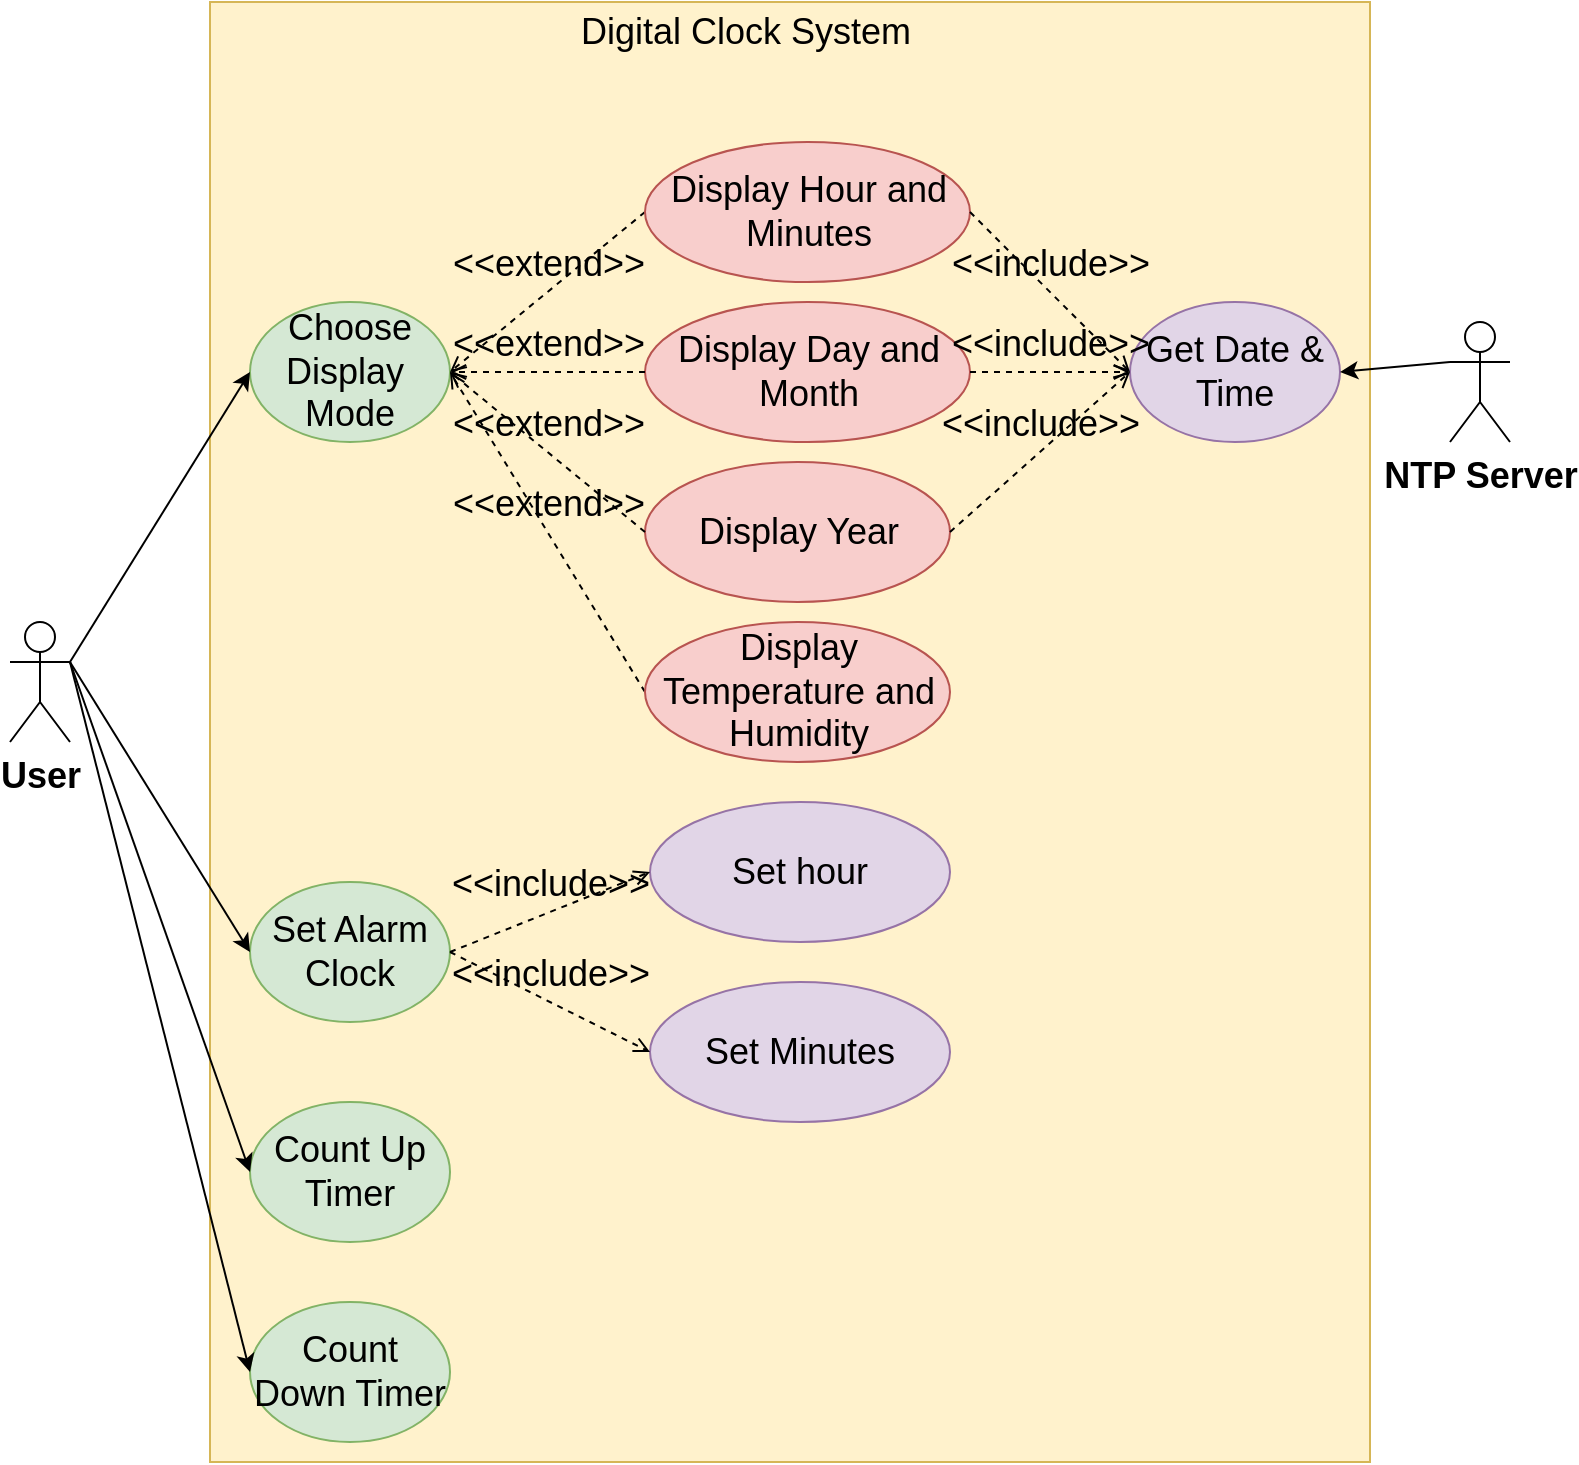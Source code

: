 <mxfile version="28.2.4" pages="6">
  <diagram name="Use case diagram" id="Pj13aEyQDoYXjgAknNS8">
    <mxGraphModel dx="1737" dy="935" grid="1" gridSize="10" guides="1" tooltips="1" connect="1" arrows="1" fold="1" page="1" pageScale="1" pageWidth="850" pageHeight="1100" math="0" shadow="0">
      <root>
        <mxCell id="0" />
        <mxCell id="1" parent="0" />
        <mxCell id="ZqUyQ_YigS3raIp8QX06-36" value="" style="rounded=0;whiteSpace=wrap;html=1;fillColor=#fff2cc;strokeColor=#d6b656;fontSize=18;" parent="1" vertex="1">
          <mxGeometry x="160" y="120" width="580" height="730" as="geometry" />
        </mxCell>
        <mxCell id="ZqUyQ_YigS3raIp8QX06-1" value="User" style="shape=umlActor;verticalLabelPosition=bottom;verticalAlign=top;html=1;fontSize=18;fontStyle=1" parent="1" vertex="1">
          <mxGeometry x="60" y="430" width="30" height="60" as="geometry" />
        </mxCell>
        <mxCell id="ZqUyQ_YigS3raIp8QX06-2" value="NTP Server" style="shape=umlActor;verticalLabelPosition=bottom;verticalAlign=top;html=1;fontSize=18;fontStyle=1" parent="1" vertex="1">
          <mxGeometry x="780" y="280" width="30" height="60" as="geometry" />
        </mxCell>
        <mxCell id="ZqUyQ_YigS3raIp8QX06-5" value="Get Date &amp;amp; Time" style="ellipse;whiteSpace=wrap;html=1;fillColor=#e1d5e7;strokeColor=#9673a6;fontSize=18;" parent="1" vertex="1">
          <mxGeometry x="620" y="270" width="105" height="70" as="geometry" />
        </mxCell>
        <mxCell id="ZqUyQ_YigS3raIp8QX06-7" value="" style="endArrow=classic;html=1;rounded=0;exitX=0;exitY=0.333;exitDx=0;exitDy=0;exitPerimeter=0;entryX=1;entryY=0.5;entryDx=0;entryDy=0;fontSize=18;" parent="1" source="ZqUyQ_YigS3raIp8QX06-2" target="ZqUyQ_YigS3raIp8QX06-5" edge="1">
          <mxGeometry width="50" height="50" relative="1" as="geometry">
            <mxPoint x="440" y="370" as="sourcePoint" />
            <mxPoint x="490" y="320" as="targetPoint" />
          </mxGeometry>
        </mxCell>
        <mxCell id="ZqUyQ_YigS3raIp8QX06-8" value="Choose Display&amp;nbsp;&lt;div&gt;Mode&lt;/div&gt;" style="ellipse;whiteSpace=wrap;html=1;fillColor=#d5e8d4;strokeColor=#82b366;fontSize=18;" parent="1" vertex="1">
          <mxGeometry x="180" y="270" width="100" height="70" as="geometry" />
        </mxCell>
        <mxCell id="ZqUyQ_YigS3raIp8QX06-13" value="&amp;lt;&amp;lt;extend&amp;gt;&amp;gt;" style="html=1;verticalAlign=bottom;labelBackgroundColor=none;endArrow=open;endFill=0;dashed=1;rounded=0;entryX=1;entryY=0.5;entryDx=0;entryDy=0;exitX=0;exitY=0.5;exitDx=0;exitDy=0;fontSize=18;" parent="1" source="ZqUyQ_YigS3raIp8QX06-14" target="ZqUyQ_YigS3raIp8QX06-8" edge="1">
          <mxGeometry width="160" relative="1" as="geometry">
            <mxPoint x="407.5" y="265.0" as="sourcePoint" />
            <mxPoint x="527.5" y="270" as="targetPoint" />
          </mxGeometry>
        </mxCell>
        <mxCell id="ZqUyQ_YigS3raIp8QX06-14" value="Display Hour and Minutes" style="ellipse;whiteSpace=wrap;html=1;fillColor=#f8cecc;strokeColor=#b85450;fontSize=18;" parent="1" vertex="1">
          <mxGeometry x="377.5" y="190" width="162.5" height="70" as="geometry" />
        </mxCell>
        <mxCell id="ZqUyQ_YigS3raIp8QX06-15" value="Display Day and Month" style="ellipse;whiteSpace=wrap;html=1;fillColor=#f8cecc;strokeColor=#b85450;fontSize=18;" parent="1" vertex="1">
          <mxGeometry x="377.5" y="270" width="162.5" height="70" as="geometry" />
        </mxCell>
        <mxCell id="ZqUyQ_YigS3raIp8QX06-16" value="&amp;lt;&amp;lt;extend&amp;gt;&amp;gt;" style="html=1;verticalAlign=bottom;labelBackgroundColor=none;endArrow=open;endFill=0;dashed=1;rounded=0;entryX=1;entryY=0.5;entryDx=0;entryDy=0;exitX=0;exitY=0.5;exitDx=0;exitDy=0;fontSize=18;" parent="1" source="ZqUyQ_YigS3raIp8QX06-15" target="ZqUyQ_YigS3raIp8QX06-8" edge="1">
          <mxGeometry width="160" relative="1" as="geometry">
            <mxPoint x="462.5" y="330" as="sourcePoint" />
            <mxPoint x="367.5" y="370" as="targetPoint" />
          </mxGeometry>
        </mxCell>
        <mxCell id="ZqUyQ_YigS3raIp8QX06-17" value="Display Year" style="ellipse;whiteSpace=wrap;html=1;fillColor=#f8cecc;strokeColor=#b85450;fontSize=18;" parent="1" vertex="1">
          <mxGeometry x="377.5" y="350" width="152.5" height="70" as="geometry" />
        </mxCell>
        <mxCell id="ZqUyQ_YigS3raIp8QX06-18" value="&amp;lt;&amp;lt;extend&amp;gt;&amp;gt;" style="html=1;verticalAlign=bottom;labelBackgroundColor=none;endArrow=open;endFill=0;dashed=1;rounded=0;entryX=1;entryY=0.5;entryDx=0;entryDy=0;exitX=0;exitY=0.5;exitDx=0;exitDy=0;fontSize=18;" parent="1" source="ZqUyQ_YigS3raIp8QX06-17" target="ZqUyQ_YigS3raIp8QX06-8" edge="1">
          <mxGeometry width="160" relative="1" as="geometry">
            <mxPoint x="392.5" y="360" as="sourcePoint" />
            <mxPoint x="327.5" y="360" as="targetPoint" />
          </mxGeometry>
        </mxCell>
        <mxCell id="ZqUyQ_YigS3raIp8QX06-19" value="&amp;lt;&amp;lt;extend&amp;gt;&amp;gt;" style="html=1;verticalAlign=bottom;labelBackgroundColor=none;endArrow=open;endFill=0;dashed=1;rounded=0;exitX=0;exitY=0.5;exitDx=0;exitDy=0;entryX=1;entryY=0.5;entryDx=0;entryDy=0;fontSize=18;" parent="1" source="ZqUyQ_YigS3raIp8QX06-20" target="ZqUyQ_YigS3raIp8QX06-8" edge="1">
          <mxGeometry width="160" relative="1" as="geometry">
            <mxPoint x="297.5" y="460" as="sourcePoint" />
            <mxPoint x="317.5" y="310" as="targetPoint" />
          </mxGeometry>
        </mxCell>
        <mxCell id="ZqUyQ_YigS3raIp8QX06-20" value="Display Temperature and Humidity" style="ellipse;whiteSpace=wrap;html=1;fillColor=#f8cecc;strokeColor=#b85450;fontSize=18;" parent="1" vertex="1">
          <mxGeometry x="377.5" y="430" width="152.5" height="70" as="geometry" />
        </mxCell>
        <mxCell id="ZqUyQ_YigS3raIp8QX06-23" value="" style="endArrow=classic;html=1;rounded=0;exitX=1;exitY=0.333;exitDx=0;exitDy=0;exitPerimeter=0;entryX=0;entryY=0.5;entryDx=0;entryDy=0;fontSize=18;" parent="1" source="ZqUyQ_YigS3raIp8QX06-1" target="ZqUyQ_YigS3raIp8QX06-8" edge="1">
          <mxGeometry width="50" height="50" relative="1" as="geometry">
            <mxPoint x="120" y="430" as="sourcePoint" />
            <mxPoint x="170" y="380" as="targetPoint" />
          </mxGeometry>
        </mxCell>
        <mxCell id="ZqUyQ_YigS3raIp8QX06-25" value="&amp;lt;&amp;lt;include&amp;gt;&amp;gt;" style="html=1;verticalAlign=bottom;labelBackgroundColor=none;endArrow=open;endFill=0;dashed=1;rounded=0;exitX=1;exitY=0.5;exitDx=0;exitDy=0;entryX=0;entryY=0.5;entryDx=0;entryDy=0;fontSize=18;" parent="1" source="ZqUyQ_YigS3raIp8QX06-14" target="ZqUyQ_YigS3raIp8QX06-5" edge="1">
          <mxGeometry width="160" relative="1" as="geometry">
            <mxPoint x="580" y="440" as="sourcePoint" />
            <mxPoint x="740" y="440" as="targetPoint" />
          </mxGeometry>
        </mxCell>
        <mxCell id="ZqUyQ_YigS3raIp8QX06-26" value="&amp;lt;&amp;lt;include&amp;gt;&amp;gt;" style="html=1;verticalAlign=bottom;labelBackgroundColor=none;endArrow=open;endFill=0;dashed=1;rounded=0;exitX=1;exitY=0.5;exitDx=0;exitDy=0;entryX=0;entryY=0.5;entryDx=0;entryDy=0;fontSize=18;" parent="1" source="ZqUyQ_YigS3raIp8QX06-15" target="ZqUyQ_YigS3raIp8QX06-5" edge="1">
          <mxGeometry width="160" relative="1" as="geometry">
            <mxPoint x="550" y="400" as="sourcePoint" />
            <mxPoint x="612" y="470" as="targetPoint" />
          </mxGeometry>
        </mxCell>
        <mxCell id="ZqUyQ_YigS3raIp8QX06-27" value="&amp;lt;&amp;lt;include&amp;gt;&amp;gt;" style="html=1;verticalAlign=bottom;labelBackgroundColor=none;endArrow=open;endFill=0;dashed=1;rounded=0;exitX=1;exitY=0.5;exitDx=0;exitDy=0;entryX=0;entryY=0.5;entryDx=0;entryDy=0;fontSize=18;" parent="1" source="ZqUyQ_YigS3raIp8QX06-17" target="ZqUyQ_YigS3raIp8QX06-5" edge="1">
          <mxGeometry width="160" relative="1" as="geometry">
            <mxPoint x="560" y="410" as="sourcePoint" />
            <mxPoint x="622" y="480" as="targetPoint" />
          </mxGeometry>
        </mxCell>
        <mxCell id="ZqUyQ_YigS3raIp8QX06-28" value="Set Alarm Clock" style="ellipse;whiteSpace=wrap;html=1;fillColor=#d5e8d4;strokeColor=#82b366;fontSize=18;" parent="1" vertex="1">
          <mxGeometry x="180" y="560" width="100" height="70" as="geometry" />
        </mxCell>
        <mxCell id="ZqUyQ_YigS3raIp8QX06-29" value="Set hour" style="ellipse;whiteSpace=wrap;html=1;fillColor=#e1d5e7;strokeColor=#9673a6;fontSize=18;" parent="1" vertex="1">
          <mxGeometry x="380" y="520" width="150" height="70" as="geometry" />
        </mxCell>
        <mxCell id="ZqUyQ_YigS3raIp8QX06-30" value="Set Minutes" style="ellipse;whiteSpace=wrap;html=1;fillColor=#e1d5e7;strokeColor=#9673a6;fontSize=18;" parent="1" vertex="1">
          <mxGeometry x="380" y="610" width="150" height="70" as="geometry" />
        </mxCell>
        <mxCell id="ZqUyQ_YigS3raIp8QX06-31" value="&amp;lt;&amp;lt;include&amp;gt;&amp;gt;" style="html=1;verticalAlign=bottom;labelBackgroundColor=none;endArrow=open;endFill=0;dashed=1;rounded=0;exitX=1;exitY=0.5;exitDx=0;exitDy=0;entryX=0;entryY=0.5;entryDx=0;entryDy=0;fontSize=18;" parent="1" source="ZqUyQ_YigS3raIp8QX06-28" target="ZqUyQ_YigS3raIp8QX06-29" edge="1">
          <mxGeometry width="160" relative="1" as="geometry">
            <mxPoint x="300" y="570" as="sourcePoint" />
            <mxPoint x="362" y="480" as="targetPoint" />
          </mxGeometry>
        </mxCell>
        <mxCell id="ZqUyQ_YigS3raIp8QX06-32" value="&amp;lt;&amp;lt;include&amp;gt;&amp;gt;" style="html=1;verticalAlign=bottom;labelBackgroundColor=none;endArrow=open;endFill=0;dashed=1;rounded=0;exitX=1;exitY=0.5;exitDx=0;exitDy=0;entryX=0;entryY=0.5;entryDx=0;entryDy=0;fontSize=18;" parent="1" source="ZqUyQ_YigS3raIp8QX06-28" target="ZqUyQ_YigS3raIp8QX06-30" edge="1">
          <mxGeometry width="160" relative="1" as="geometry">
            <mxPoint x="330" y="670" as="sourcePoint" />
            <mxPoint x="400" y="630" as="targetPoint" />
          </mxGeometry>
        </mxCell>
        <mxCell id="ZqUyQ_YigS3raIp8QX06-33" value="" style="endArrow=classic;html=1;rounded=0;exitX=1;exitY=0.333;exitDx=0;exitDy=0;exitPerimeter=0;entryX=0;entryY=0.5;entryDx=0;entryDy=0;fontSize=18;" parent="1" source="ZqUyQ_YigS3raIp8QX06-1" target="ZqUyQ_YigS3raIp8QX06-28" edge="1">
          <mxGeometry width="50" height="50" relative="1" as="geometry">
            <mxPoint x="90" y="630" as="sourcePoint" />
            <mxPoint x="140" y="580" as="targetPoint" />
          </mxGeometry>
        </mxCell>
        <mxCell id="ZqUyQ_YigS3raIp8QX06-34" value="Count Up Timer" style="ellipse;whiteSpace=wrap;html=1;fillColor=#d5e8d4;strokeColor=#82b366;fontSize=18;" parent="1" vertex="1">
          <mxGeometry x="180" y="670" width="100" height="70" as="geometry" />
        </mxCell>
        <mxCell id="ZqUyQ_YigS3raIp8QX06-35" value="" style="endArrow=classic;html=1;rounded=0;entryX=0;entryY=0.5;entryDx=0;entryDy=0;fontSize=18;" parent="1" target="ZqUyQ_YigS3raIp8QX06-34" edge="1">
          <mxGeometry width="50" height="50" relative="1" as="geometry">
            <mxPoint x="90" y="450" as="sourcePoint" />
            <mxPoint x="140" y="570" as="targetPoint" />
          </mxGeometry>
        </mxCell>
        <mxCell id="ZqUyQ_YigS3raIp8QX06-37" value="&lt;font&gt;Digital Clock System&lt;/font&gt;" style="text;strokeColor=none;align=center;fillColor=none;html=1;verticalAlign=middle;whiteSpace=wrap;rounded=0;fontSize=18;" parent="1" vertex="1">
          <mxGeometry x="322.5" y="120" width="210" height="30" as="geometry" />
        </mxCell>
        <mxCell id="M4dgbkXiQxYSQq7G8x5S-1" value="Count Down Timer" style="ellipse;whiteSpace=wrap;html=1;fillColor=#d5e8d4;strokeColor=#82b366;fontSize=18;" parent="1" vertex="1">
          <mxGeometry x="180" y="770" width="100" height="70" as="geometry" />
        </mxCell>
        <mxCell id="M4dgbkXiQxYSQq7G8x5S-2" value="" style="endArrow=classic;html=1;rounded=0;exitX=1;exitY=0.333;exitDx=0;exitDy=0;exitPerimeter=0;entryX=0;entryY=0.5;entryDx=0;entryDy=0;fontSize=18;" parent="1" source="ZqUyQ_YigS3raIp8QX06-1" target="M4dgbkXiQxYSQq7G8x5S-1" edge="1">
          <mxGeometry width="50" height="50" relative="1" as="geometry">
            <mxPoint x="70" y="650" as="sourcePoint" />
            <mxPoint x="120" y="600" as="targetPoint" />
          </mxGeometry>
        </mxCell>
      </root>
    </mxGraphModel>
  </diagram>
  <diagram id="8jVxvTiHSpHEyHnl4OT1" name="Activity Watch Time Diagram">
    <mxGraphModel dx="1489" dy="801" grid="1" gridSize="10" guides="1" tooltips="1" connect="1" arrows="1" fold="1" page="1" pageScale="1" pageWidth="850" pageHeight="1100" math="0" shadow="0">
      <root>
        <mxCell id="0" />
        <mxCell id="1" parent="0" />
        <mxCell id="bIOeV48XJfCDIEhAlFY5-10" style="edgeStyle=orthogonalEdgeStyle;rounded=0;orthogonalLoop=1;jettySize=auto;html=1;entryX=0.5;entryY=0;entryDx=0;entryDy=0;" parent="1" source="AHASLqv7f3Xwpc-mEQi2-4" target="AHASLqv7f3Xwpc-mEQi2-7" edge="1">
          <mxGeometry relative="1" as="geometry" />
        </mxCell>
        <mxCell id="bIOeV48XJfCDIEhAlFY5-2" value="" style="edgeStyle=orthogonalEdgeStyle;rounded=0;orthogonalLoop=1;jettySize=auto;html=1;" parent="1" source="AHASLqv7f3Xwpc-mEQi2-7" target="AHASLqv7f3Xwpc-mEQi2-8" edge="1">
          <mxGeometry relative="1" as="geometry" />
        </mxCell>
        <mxCell id="AHASLqv7f3Xwpc-mEQi2-7" value="Connect Wifi" style="rounded=1;whiteSpace=wrap;html=1;arcSize=40;fontColor=#000000;fillColor=#ffffc0;strokeColor=#ff0000;fontSize=18;" parent="1" vertex="1">
          <mxGeometry x="320" y="190" width="160" height="40" as="geometry" />
        </mxCell>
        <mxCell id="bIOeV48XJfCDIEhAlFY5-11" value="" style="edgeStyle=orthogonalEdgeStyle;rounded=0;orthogonalLoop=1;jettySize=auto;html=1;" parent="1" source="AHASLqv7f3Xwpc-mEQi2-8" target="bIOeV48XJfCDIEhAlFY5-7" edge="1">
          <mxGeometry relative="1" as="geometry" />
        </mxCell>
        <mxCell id="3cGzjwHWMtda04c4JXpd-9" style="edgeStyle=orthogonalEdgeStyle;rounded=0;orthogonalLoop=1;jettySize=auto;html=1;exitX=1;exitY=0.5;exitDx=0;exitDy=0;entryX=1;entryY=0.5;entryDx=0;entryDy=0;" edge="1" parent="1" source="AHASLqv7f3Xwpc-mEQi2-8" target="AHASLqv7f3Xwpc-mEQi2-7">
          <mxGeometry relative="1" as="geometry">
            <mxPoint x="480" y="295" as="targetPoint" />
            <Array as="points">
              <mxPoint x="520" y="295" />
              <mxPoint x="520" y="210" />
            </Array>
          </mxGeometry>
        </mxCell>
        <mxCell id="AHASLqv7f3Xwpc-mEQi2-8" value="Successful" style="rhombus;whiteSpace=wrap;html=1;fontColor=#000000;fillColor=#ffffc0;strokeColor=#ff0000;fontSize=18;" parent="1" vertex="1">
          <mxGeometry x="340" y="270" width="120" height="50" as="geometry" />
        </mxCell>
        <mxCell id="bIOeV48XJfCDIEhAlFY5-17" value="" style="edgeStyle=orthogonalEdgeStyle;rounded=0;orthogonalLoop=1;jettySize=auto;html=1;" parent="1" source="bIOeV48XJfCDIEhAlFY5-5" target="bIOeV48XJfCDIEhAlFY5-16" edge="1">
          <mxGeometry relative="1" as="geometry" />
        </mxCell>
        <mxCell id="bIOeV48XJfCDIEhAlFY5-5" value="Request to NTP Server" style="rounded=1;whiteSpace=wrap;html=1;arcSize=40;fontColor=#000000;fillColor=#ffffc0;strokeColor=#ff0000;fontSize=18;" parent="1" vertex="1">
          <mxGeometry x="320" y="590" width="160" height="40" as="geometry" />
        </mxCell>
        <mxCell id="bIOeV48XJfCDIEhAlFY5-13" value="" style="edgeStyle=orthogonalEdgeStyle;rounded=0;orthogonalLoop=1;jettySize=auto;html=1;" parent="1" source="bIOeV48XJfCDIEhAlFY5-7" target="bIOeV48XJfCDIEhAlFY5-12" edge="1">
          <mxGeometry relative="1" as="geometry" />
        </mxCell>
        <mxCell id="bIOeV48XJfCDIEhAlFY5-7" value="Access to AP" style="rounded=1;whiteSpace=wrap;html=1;arcSize=40;fontColor=#000000;fillColor=#ffffc0;strokeColor=#ff0000;fontSize=18;" parent="1" vertex="1">
          <mxGeometry x="320" y="350" width="160" height="40" as="geometry" />
        </mxCell>
        <mxCell id="bIOeV48XJfCDIEhAlFY5-15" value="" style="edgeStyle=orthogonalEdgeStyle;rounded=0;orthogonalLoop=1;jettySize=auto;html=1;" parent="1" source="bIOeV48XJfCDIEhAlFY5-12" target="bIOeV48XJfCDIEhAlFY5-14" edge="1">
          <mxGeometry relative="1" as="geometry" />
        </mxCell>
        <mxCell id="bIOeV48XJfCDIEhAlFY5-12" value="Get IP" style="rounded=1;whiteSpace=wrap;html=1;arcSize=40;fontColor=#000000;fillColor=#ffffc0;strokeColor=#ff0000;fontSize=18;" parent="1" vertex="1">
          <mxGeometry x="320" y="430" width="160" height="40" as="geometry" />
        </mxCell>
        <mxCell id="3cGzjwHWMtda04c4JXpd-7" value="" style="edgeStyle=orthogonalEdgeStyle;rounded=0;orthogonalLoop=1;jettySize=auto;html=1;" edge="1" parent="1" source="bIOeV48XJfCDIEhAlFY5-14" target="bIOeV48XJfCDIEhAlFY5-5">
          <mxGeometry relative="1" as="geometry" />
        </mxCell>
        <mxCell id="bIOeV48XJfCDIEhAlFY5-14" value="&lt;table&gt;&lt;tbody&gt;&lt;tr data-end=&quot;620&quot; data-start=&quot;581&quot;&gt;&lt;td data-end=&quot;620&quot; data-start=&quot;594&quot; data-col-size=&quot;md&quot;&gt;Initialize SNTP client&lt;/td&gt;&lt;/tr&gt;&lt;/tbody&gt;&lt;/table&gt;&lt;table&gt;&lt;tbody&gt;&lt;tr data-end=&quot;669&quot; data-start=&quot;621&quot;&gt;&lt;td data-col-size=&quot;sm&quot; data-end=&quot;634&quot; data-start=&quot;621&quot;&gt;&lt;/td&gt;&lt;/tr&gt;&lt;/tbody&gt;&lt;/table&gt;" style="rounded=1;whiteSpace=wrap;html=1;arcSize=40;fontColor=#000000;fillColor=#ffffc0;strokeColor=#ff0000;fontSize=18;" parent="1" vertex="1">
          <mxGeometry x="320" y="500" width="160" height="50" as="geometry" />
        </mxCell>
        <mxCell id="bIOeV48XJfCDIEhAlFY5-21" value="" style="edgeStyle=orthogonalEdgeStyle;rounded=0;orthogonalLoop=1;jettySize=auto;html=1;" parent="1" source="bIOeV48XJfCDIEhAlFY5-18" target="bIOeV48XJfCDIEhAlFY5-20" edge="1">
          <mxGeometry relative="1" as="geometry" />
        </mxCell>
        <mxCell id="bIOeV48XJfCDIEhAlFY5-23" value="" style="edgeStyle=orthogonalEdgeStyle;rounded=0;orthogonalLoop=1;jettySize=auto;html=1;" parent="1" source="bIOeV48XJfCDIEhAlFY5-20" target="bIOeV48XJfCDIEhAlFY5-22" edge="1">
          <mxGeometry relative="1" as="geometry" />
        </mxCell>
        <mxCell id="bIOeV48XJfCDIEhAlFY5-20" value="&lt;table&gt;&lt;tbody&gt;&lt;tr data-end=&quot;815&quot; data-start=&quot;770&quot;&gt;&lt;td data-col-size=&quot;md&quot; data-end=&quot;815&quot; data-start=&quot;783&quot;&gt;Receive time from NTP Server&lt;/td&gt;&lt;/tr&gt;&lt;/tbody&gt;&lt;/table&gt;&lt;table&gt;&lt;tbody&gt;&lt;tr data-end=&quot;866&quot; data-start=&quot;816&quot;&gt;&lt;td data-col-size=&quot;sm&quot; data-end=&quot;829&quot; data-start=&quot;816&quot;&gt;&lt;/td&gt;&lt;/tr&gt;&lt;/tbody&gt;&lt;/table&gt;" style="rounded=1;whiteSpace=wrap;html=1;arcSize=40;fontColor=#000000;fillColor=#ffffc0;strokeColor=#ff0000;fontSize=18;" parent="1" vertex="1">
          <mxGeometry x="320" y="670" width="160" height="40" as="geometry" />
        </mxCell>
        <mxCell id="bIOeV48XJfCDIEhAlFY5-25" value="" style="edgeStyle=orthogonalEdgeStyle;rounded=0;orthogonalLoop=1;jettySize=auto;html=1;" parent="1" source="bIOeV48XJfCDIEhAlFY5-22" edge="1">
          <mxGeometry relative="1" as="geometry">
            <mxPoint x="400" y="830" as="targetPoint" />
          </mxGeometry>
        </mxCell>
        <mxCell id="3cGzjwHWMtda04c4JXpd-19" value="" style="group" vertex="1" connectable="0" parent="1">
          <mxGeometry x="40" y="40" width="760" height="1000" as="geometry" />
        </mxCell>
        <mxCell id="3cGzjwHWMtda04c4JXpd-3" value="&lt;font style=&quot;font-size: 22px;&quot;&gt;User&lt;/font&gt;" style="swimlane;whiteSpace=wrap;html=1;fillColor=#f8cecc;strokeColor=#b85450;" vertex="1" parent="3cGzjwHWMtda04c4JXpd-19">
          <mxGeometry width="220" height="880" as="geometry" />
        </mxCell>
        <mxCell id="AHASLqv7f3Xwpc-mEQi2-4" value="&lt;font&gt;Turn on&lt;/font&gt;" style="rounded=1;whiteSpace=wrap;html=1;arcSize=40;fontColor=#000000;fillColor=#ffffc0;strokeColor=#ff0000;fontSize=18;" parent="3cGzjwHWMtda04c4JXpd-3" vertex="1">
          <mxGeometry x="40" y="80" width="160" height="40" as="geometry" />
        </mxCell>
        <mxCell id="AHASLqv7f3Xwpc-mEQi2-3" value="" style="ellipse;fillColor=strokeColor;html=1;fontSize=18;" parent="3cGzjwHWMtda04c4JXpd-3" vertex="1">
          <mxGeometry x="105" y="30" width="30" height="30" as="geometry" />
        </mxCell>
        <mxCell id="AHASLqv7f3Xwpc-mEQi2-6" value="" style="edgeStyle=orthogonalEdgeStyle;rounded=0;orthogonalLoop=1;jettySize=auto;html=1;fontSize=18;" parent="3cGzjwHWMtda04c4JXpd-3" source="AHASLqv7f3Xwpc-mEQi2-3" target="AHASLqv7f3Xwpc-mEQi2-4" edge="1">
          <mxGeometry relative="1" as="geometry" />
        </mxCell>
        <mxCell id="AahfM5DeBYbxYwTcAC6d-3" value="View time display" style="rounded=1;whiteSpace=wrap;html=1;arcSize=40;fontColor=#000000;fillColor=#ffffc0;strokeColor=#ff0000;fontSize=18;" vertex="1" parent="3cGzjwHWMtda04c4JXpd-3">
          <mxGeometry x="40" y="760" width="160" height="40" as="geometry" />
        </mxCell>
        <mxCell id="AHASLqv7f3Xwpc-mEQi2-2" value="" style="ellipse;html=1;shape=endState;fillColor=strokeColor;fontSize=18;" parent="3cGzjwHWMtda04c4JXpd-3" vertex="1">
          <mxGeometry x="105" y="830" width="30" height="30" as="geometry" />
        </mxCell>
        <mxCell id="3cGzjwHWMtda04c4JXpd-2" value="" style="edgeStyle=orthogonalEdgeStyle;rounded=0;orthogonalLoop=1;jettySize=auto;html=1;" edge="1" parent="3cGzjwHWMtda04c4JXpd-3" source="AahfM5DeBYbxYwTcAC6d-3" target="AHASLqv7f3Xwpc-mEQi2-2">
          <mxGeometry relative="1" as="geometry" />
        </mxCell>
        <mxCell id="3cGzjwHWMtda04c4JXpd-4" value="&lt;font style=&quot;font-size: 22px;&quot;&gt;System(ESP32-C3)&lt;/font&gt;" style="swimlane;whiteSpace=wrap;html=1;fillColor=#f8cecc;strokeColor=#b85450;" vertex="1" parent="3cGzjwHWMtda04c4JXpd-19">
          <mxGeometry x="220" width="340" height="880" as="geometry" />
        </mxCell>
        <mxCell id="3cGzjwHWMtda04c4JXpd-17" value="&lt;font style=&quot;font-size: 16px;&quot;&gt;Yes&lt;/font&gt;" style="text;strokeColor=none;align=center;fillColor=none;html=1;verticalAlign=middle;whiteSpace=wrap;rounded=0;" vertex="1" parent="3cGzjwHWMtda04c4JXpd-4">
          <mxGeometry x="130" y="280" width="60" height="30" as="geometry" />
        </mxCell>
        <mxCell id="3cGzjwHWMtda04c4JXpd-18" value="&lt;font style=&quot;font-size: 16px;&quot;&gt;No&lt;/font&gt;" style="text;strokeColor=none;align=center;fillColor=none;html=1;verticalAlign=middle;whiteSpace=wrap;rounded=0;" vertex="1" parent="3cGzjwHWMtda04c4JXpd-4">
          <mxGeometry x="190" y="230" width="60" height="30" as="geometry" />
        </mxCell>
        <mxCell id="AahfM5DeBYbxYwTcAC6d-1" value="Display Hour &amp;amp; Minutes" style="rounded=1;whiteSpace=wrap;html=1;arcSize=40;fontColor=#000000;fillColor=#ffffc0;strokeColor=#ff0000;fontSize=18;" vertex="1" parent="3cGzjwHWMtda04c4JXpd-4">
          <mxGeometry x="60" y="760" width="160" height="40" as="geometry" />
        </mxCell>
        <mxCell id="bIOeV48XJfCDIEhAlFY5-22" value="&lt;table&gt;&lt;tbody&gt;&lt;tr data-end=&quot;815&quot; data-start=&quot;770&quot;&gt;&lt;td data-col-size=&quot;md&quot; data-end=&quot;815&quot; data-start=&quot;783&quot;&gt;Update system time (internal RTC)&lt;table style=&quot;background-color: transparent; color: light-dark(rgb(0, 0, 0), rgb(19, 19, 19));&quot;&gt;&lt;tbody&gt;&lt;tr data-end=&quot;866&quot; data-start=&quot;816&quot;&gt;&lt;td data-col-size=&quot;sm&quot; data-end=&quot;829&quot; data-start=&quot;816&quot;&gt;&lt;/td&gt;&lt;/tr&gt;&lt;/tbody&gt;&lt;/table&gt;&lt;/td&gt;&lt;/tr&gt;&lt;/tbody&gt;&lt;/table&gt;" style="rounded=1;whiteSpace=wrap;html=1;arcSize=40;fontColor=#000000;fillColor=#ffffc0;strokeColor=#ff0000;fontSize=18;" parent="3cGzjwHWMtda04c4JXpd-4" vertex="1">
          <mxGeometry x="60" y="700" width="160" height="40" as="geometry" />
        </mxCell>
        <mxCell id="3cGzjwHWMtda04c4JXpd-5" value="&lt;font style=&quot;font-size: 22px;&quot;&gt;NTP Server&lt;/font&gt;" style="swimlane;whiteSpace=wrap;html=1;fillColor=#f8cecc;strokeColor=#b85450;" vertex="1" parent="3cGzjwHWMtda04c4JXpd-19">
          <mxGeometry x="560" width="200" height="880" as="geometry" />
        </mxCell>
        <mxCell id="bIOeV48XJfCDIEhAlFY5-16" value="Reciver Request" style="rounded=1;whiteSpace=wrap;html=1;arcSize=40;fontColor=#000000;fillColor=#ffffc0;strokeColor=#ff0000;fontSize=18;" parent="3cGzjwHWMtda04c4JXpd-5" vertex="1">
          <mxGeometry x="20" y="550" width="160" height="40" as="geometry" />
        </mxCell>
        <mxCell id="bIOeV48XJfCDIEhAlFY5-18" value="Respond with accurate UTC time" style="rounded=1;whiteSpace=wrap;html=1;arcSize=40;fontColor=#000000;fillColor=#ffffc0;strokeColor=#ff0000;fontSize=18;" parent="3cGzjwHWMtda04c4JXpd-5" vertex="1">
          <mxGeometry x="20" y="630" width="160" height="40" as="geometry" />
        </mxCell>
        <mxCell id="bIOeV48XJfCDIEhAlFY5-19" value="" style="edgeStyle=orthogonalEdgeStyle;rounded=0;orthogonalLoop=1;jettySize=auto;html=1;" parent="3cGzjwHWMtda04c4JXpd-5" source="bIOeV48XJfCDIEhAlFY5-16" target="bIOeV48XJfCDIEhAlFY5-18" edge="1">
          <mxGeometry relative="1" as="geometry" />
        </mxCell>
        <mxCell id="AahfM5DeBYbxYwTcAC6d-4" value="" style="edgeStyle=orthogonalEdgeStyle;rounded=0;orthogonalLoop=1;jettySize=auto;html=1;" edge="1" parent="3cGzjwHWMtda04c4JXpd-19" source="AahfM5DeBYbxYwTcAC6d-1" target="AahfM5DeBYbxYwTcAC6d-3">
          <mxGeometry relative="1" as="geometry" />
        </mxCell>
      </root>
    </mxGraphModel>
  </diagram>
  <diagram id="3DdnA--LwGh3zueWISqp" name="Activity Day of Week Diagram">
    <mxGraphModel dx="595" dy="321" grid="1" gridSize="10" guides="1" tooltips="1" connect="1" arrows="1" fold="1" page="1" pageScale="1" pageWidth="850" pageHeight="1100" math="0" shadow="0">
      <root>
        <mxCell id="0" />
        <mxCell id="1" parent="0" />
        <mxCell id="6dAPsX7pQPRo5b3p1s39-1" style="edgeStyle=orthogonalEdgeStyle;rounded=0;orthogonalLoop=1;jettySize=auto;html=1;entryX=0.5;entryY=0;entryDx=0;entryDy=0;" edge="1" parent="1" source="6dAPsX7pQPRo5b3p1s39-22" target="6dAPsX7pQPRo5b3p1s39-3">
          <mxGeometry relative="1" as="geometry" />
        </mxCell>
        <mxCell id="6dAPsX7pQPRo5b3p1s39-2" value="" style="edgeStyle=orthogonalEdgeStyle;rounded=0;orthogonalLoop=1;jettySize=auto;html=1;" edge="1" parent="1" source="6dAPsX7pQPRo5b3p1s39-3" target="6dAPsX7pQPRo5b3p1s39-6">
          <mxGeometry relative="1" as="geometry" />
        </mxCell>
        <mxCell id="6dAPsX7pQPRo5b3p1s39-3" value="Connect Wifi" style="rounded=1;whiteSpace=wrap;html=1;arcSize=40;fontColor=#000000;fillColor=#ffffc0;strokeColor=#ff0000;fontSize=18;" vertex="1" parent="1">
          <mxGeometry x="320" y="190" width="160" height="40" as="geometry" />
        </mxCell>
        <mxCell id="6dAPsX7pQPRo5b3p1s39-4" value="" style="edgeStyle=orthogonalEdgeStyle;rounded=0;orthogonalLoop=1;jettySize=auto;html=1;" edge="1" parent="1" source="6dAPsX7pQPRo5b3p1s39-6" target="6dAPsX7pQPRo5b3p1s39-10">
          <mxGeometry relative="1" as="geometry" />
        </mxCell>
        <mxCell id="6dAPsX7pQPRo5b3p1s39-5" style="edgeStyle=orthogonalEdgeStyle;rounded=0;orthogonalLoop=1;jettySize=auto;html=1;exitX=1;exitY=0.5;exitDx=0;exitDy=0;entryX=1;entryY=0.5;entryDx=0;entryDy=0;" edge="1" parent="1" source="6dAPsX7pQPRo5b3p1s39-6" target="6dAPsX7pQPRo5b3p1s39-3">
          <mxGeometry relative="1" as="geometry">
            <mxPoint x="480" y="295" as="targetPoint" />
            <Array as="points">
              <mxPoint x="520" y="295" />
              <mxPoint x="520" y="210" />
            </Array>
          </mxGeometry>
        </mxCell>
        <mxCell id="6dAPsX7pQPRo5b3p1s39-6" value="Successful" style="rhombus;whiteSpace=wrap;html=1;fontColor=#000000;fillColor=#ffffc0;strokeColor=#ff0000;fontSize=18;" vertex="1" parent="1">
          <mxGeometry x="340" y="270" width="120" height="50" as="geometry" />
        </mxCell>
        <mxCell id="6dAPsX7pQPRo5b3p1s39-7" value="" style="edgeStyle=orthogonalEdgeStyle;rounded=0;orthogonalLoop=1;jettySize=auto;html=1;" edge="1" parent="1" source="6dAPsX7pQPRo5b3p1s39-8" target="6dAPsX7pQPRo5b3p1s39-36">
          <mxGeometry relative="1" as="geometry" />
        </mxCell>
        <mxCell id="6dAPsX7pQPRo5b3p1s39-8" value="Request to NTP Server" style="rounded=1;whiteSpace=wrap;html=1;arcSize=40;fontColor=#000000;fillColor=#ffffc0;strokeColor=#ff0000;fontSize=18;" vertex="1" parent="1">
          <mxGeometry x="320" y="590" width="160" height="40" as="geometry" />
        </mxCell>
        <mxCell id="6dAPsX7pQPRo5b3p1s39-9" value="" style="edgeStyle=orthogonalEdgeStyle;rounded=0;orthogonalLoop=1;jettySize=auto;html=1;" edge="1" parent="1" source="6dAPsX7pQPRo5b3p1s39-10" target="6dAPsX7pQPRo5b3p1s39-12">
          <mxGeometry relative="1" as="geometry" />
        </mxCell>
        <mxCell id="6dAPsX7pQPRo5b3p1s39-10" value="Access to AP" style="rounded=1;whiteSpace=wrap;html=1;arcSize=40;fontColor=#000000;fillColor=#ffffc0;strokeColor=#ff0000;fontSize=18;" vertex="1" parent="1">
          <mxGeometry x="320" y="350" width="160" height="40" as="geometry" />
        </mxCell>
        <mxCell id="6dAPsX7pQPRo5b3p1s39-11" value="" style="edgeStyle=orthogonalEdgeStyle;rounded=0;orthogonalLoop=1;jettySize=auto;html=1;" edge="1" parent="1" source="6dAPsX7pQPRo5b3p1s39-12" target="6dAPsX7pQPRo5b3p1s39-14">
          <mxGeometry relative="1" as="geometry" />
        </mxCell>
        <mxCell id="6dAPsX7pQPRo5b3p1s39-12" value="Get IP" style="rounded=1;whiteSpace=wrap;html=1;arcSize=40;fontColor=#000000;fillColor=#ffffc0;strokeColor=#ff0000;fontSize=18;" vertex="1" parent="1">
          <mxGeometry x="320" y="430" width="160" height="40" as="geometry" />
        </mxCell>
        <mxCell id="6dAPsX7pQPRo5b3p1s39-13" value="" style="edgeStyle=orthogonalEdgeStyle;rounded=0;orthogonalLoop=1;jettySize=auto;html=1;" edge="1" parent="1" source="6dAPsX7pQPRo5b3p1s39-14" target="6dAPsX7pQPRo5b3p1s39-8">
          <mxGeometry relative="1" as="geometry" />
        </mxCell>
        <mxCell id="6dAPsX7pQPRo5b3p1s39-14" value="&lt;table&gt;&lt;tbody&gt;&lt;tr data-end=&quot;620&quot; data-start=&quot;581&quot;&gt;&lt;td data-end=&quot;620&quot; data-start=&quot;594&quot; data-col-size=&quot;md&quot;&gt;Initialize SNTP client&lt;/td&gt;&lt;/tr&gt;&lt;/tbody&gt;&lt;/table&gt;&lt;table&gt;&lt;tbody&gt;&lt;tr data-end=&quot;669&quot; data-start=&quot;621&quot;&gt;&lt;td data-col-size=&quot;sm&quot; data-end=&quot;634&quot; data-start=&quot;621&quot;&gt;&lt;/td&gt;&lt;/tr&gt;&lt;/tbody&gt;&lt;/table&gt;" style="rounded=1;whiteSpace=wrap;html=1;arcSize=40;fontColor=#000000;fillColor=#ffffc0;strokeColor=#ff0000;fontSize=18;" vertex="1" parent="1">
          <mxGeometry x="320" y="500" width="160" height="50" as="geometry" />
        </mxCell>
        <mxCell id="6dAPsX7pQPRo5b3p1s39-15" value="" style="edgeStyle=orthogonalEdgeStyle;rounded=0;orthogonalLoop=1;jettySize=auto;html=1;" edge="1" parent="1" source="6dAPsX7pQPRo5b3p1s39-37" target="6dAPsX7pQPRo5b3p1s39-17">
          <mxGeometry relative="1" as="geometry" />
        </mxCell>
        <mxCell id="6dAPsX7pQPRo5b3p1s39-16" value="" style="edgeStyle=orthogonalEdgeStyle;rounded=0;orthogonalLoop=1;jettySize=auto;html=1;" edge="1" parent="1" source="6dAPsX7pQPRo5b3p1s39-17" target="6dAPsX7pQPRo5b3p1s39-19">
          <mxGeometry relative="1" as="geometry" />
        </mxCell>
        <mxCell id="6dAPsX7pQPRo5b3p1s39-17" value="&lt;table&gt;&lt;tbody&gt;&lt;tr data-end=&quot;815&quot; data-start=&quot;770&quot;&gt;&lt;td data-col-size=&quot;md&quot; data-end=&quot;815&quot; data-start=&quot;783&quot;&gt;Receive time from NTP Server&lt;/td&gt;&lt;/tr&gt;&lt;/tbody&gt;&lt;/table&gt;&lt;table&gt;&lt;tbody&gt;&lt;tr data-end=&quot;866&quot; data-start=&quot;816&quot;&gt;&lt;td data-col-size=&quot;sm&quot; data-end=&quot;829&quot; data-start=&quot;816&quot;&gt;&lt;/td&gt;&lt;/tr&gt;&lt;/tbody&gt;&lt;/table&gt;" style="rounded=1;whiteSpace=wrap;html=1;arcSize=40;fontColor=#000000;fillColor=#ffffc0;strokeColor=#ff0000;fontSize=18;" vertex="1" parent="1">
          <mxGeometry x="320" y="670" width="160" height="40" as="geometry" />
        </mxCell>
        <mxCell id="6dAPsX7pQPRo5b3p1s39-18" style="edgeStyle=orthogonalEdgeStyle;rounded=0;orthogonalLoop=1;jettySize=auto;html=1;entryX=0.5;entryY=0;entryDx=0;entryDy=0;" edge="1" parent="1" source="6dAPsX7pQPRo5b3p1s39-19" target="6dAPsX7pQPRo5b3p1s39-28">
          <mxGeometry relative="1" as="geometry" />
        </mxCell>
        <mxCell id="6dAPsX7pQPRo5b3p1s39-19" value="&lt;table&gt;&lt;tbody&gt;&lt;tr data-end=&quot;815&quot; data-start=&quot;770&quot;&gt;&lt;td data-col-size=&quot;md&quot; data-end=&quot;815&quot; data-start=&quot;783&quot;&gt;Update system time (internal RTC)&lt;table style=&quot;background-color: transparent; color: light-dark(rgb(0, 0, 0), rgb(19, 19, 19));&quot;&gt;&lt;tbody&gt;&lt;tr data-end=&quot;866&quot; data-start=&quot;816&quot;&gt;&lt;td data-col-size=&quot;sm&quot; data-end=&quot;829&quot; data-start=&quot;816&quot;&gt;&lt;/td&gt;&lt;/tr&gt;&lt;/tbody&gt;&lt;/table&gt;&lt;/td&gt;&lt;/tr&gt;&lt;/tbody&gt;&lt;/table&gt;" style="rounded=1;whiteSpace=wrap;html=1;arcSize=40;fontColor=#000000;fillColor=#ffffc0;strokeColor=#ff0000;fontSize=18;" vertex="1" parent="1">
          <mxGeometry x="320" y="750" width="160" height="40" as="geometry" />
        </mxCell>
        <mxCell id="6dAPsX7pQPRo5b3p1s39-20" value="" style="group" vertex="1" connectable="0" parent="1">
          <mxGeometry x="40" y="40" width="760" height="1000" as="geometry" />
        </mxCell>
        <mxCell id="6dAPsX7pQPRo5b3p1s39-21" value="&lt;font style=&quot;font-size: 22px;&quot;&gt;User&lt;/font&gt;" style="swimlane;whiteSpace=wrap;html=1;fillColor=#f8cecc;strokeColor=#b85450;" vertex="1" parent="6dAPsX7pQPRo5b3p1s39-20">
          <mxGeometry width="220" height="1000" as="geometry" />
        </mxCell>
        <mxCell id="6dAPsX7pQPRo5b3p1s39-22" value="&lt;font&gt;Turn on&lt;/font&gt;" style="rounded=1;whiteSpace=wrap;html=1;arcSize=40;fontColor=#000000;fillColor=#ffffc0;strokeColor=#ff0000;fontSize=18;" vertex="1" parent="6dAPsX7pQPRo5b3p1s39-21">
          <mxGeometry x="40" y="80" width="160" height="40" as="geometry" />
        </mxCell>
        <mxCell id="6dAPsX7pQPRo5b3p1s39-23" value="" style="ellipse;fillColor=strokeColor;html=1;fontSize=18;" vertex="1" parent="6dAPsX7pQPRo5b3p1s39-21">
          <mxGeometry x="105" y="30" width="30" height="30" as="geometry" />
        </mxCell>
        <mxCell id="6dAPsX7pQPRo5b3p1s39-24" value="" style="edgeStyle=orthogonalEdgeStyle;rounded=0;orthogonalLoop=1;jettySize=auto;html=1;fontSize=18;" edge="1" parent="6dAPsX7pQPRo5b3p1s39-21" source="6dAPsX7pQPRo5b3p1s39-23" target="6dAPsX7pQPRo5b3p1s39-22">
          <mxGeometry relative="1" as="geometry" />
        </mxCell>
        <mxCell id="6dAPsX7pQPRo5b3p1s39-25" value="View infor display" style="rounded=1;whiteSpace=wrap;html=1;arcSize=40;fontColor=#000000;fillColor=#ffffc0;strokeColor=#ff0000;fontSize=18;" vertex="1" parent="6dAPsX7pQPRo5b3p1s39-21">
          <mxGeometry x="40" y="880" width="160" height="40" as="geometry" />
        </mxCell>
        <mxCell id="6dAPsX7pQPRo5b3p1s39-26" value="" style="ellipse;html=1;shape=endState;fillColor=strokeColor;fontSize=18;" vertex="1" parent="6dAPsX7pQPRo5b3p1s39-21">
          <mxGeometry x="105" y="960" width="30" height="30" as="geometry" />
        </mxCell>
        <mxCell id="6dAPsX7pQPRo5b3p1s39-27" value="" style="edgeStyle=orthogonalEdgeStyle;rounded=0;orthogonalLoop=1;jettySize=auto;html=1;" edge="1" parent="6dAPsX7pQPRo5b3p1s39-21" source="6dAPsX7pQPRo5b3p1s39-25" target="6dAPsX7pQPRo5b3p1s39-26">
          <mxGeometry relative="1" as="geometry" />
        </mxCell>
        <mxCell id="6dAPsX7pQPRo5b3p1s39-28" value="&lt;font&gt;Press Button 1 x1&lt;/font&gt;" style="rounded=1;whiteSpace=wrap;html=1;arcSize=40;fontColor=#000000;fillColor=#ffffc0;strokeColor=#ff0000;fontSize=18;" vertex="1" parent="6dAPsX7pQPRo5b3p1s39-21">
          <mxGeometry x="40" y="800" width="160" height="40" as="geometry" />
        </mxCell>
        <mxCell id="6dAPsX7pQPRo5b3p1s39-29" value="&lt;font style=&quot;font-size: 22px;&quot;&gt;System(ESP32-C3)&lt;/font&gt;" style="swimlane;whiteSpace=wrap;html=1;fillColor=#f8cecc;strokeColor=#b85450;" vertex="1" parent="6dAPsX7pQPRo5b3p1s39-20">
          <mxGeometry x="220" width="340" height="1000" as="geometry" />
        </mxCell>
        <mxCell id="6dAPsX7pQPRo5b3p1s39-30" value="Yes" style="text;strokeColor=none;align=center;fillColor=none;html=1;verticalAlign=middle;whiteSpace=wrap;rounded=0;" vertex="1" parent="6dAPsX7pQPRo5b3p1s39-29">
          <mxGeometry x="120" y="270" width="60" height="30" as="geometry" />
        </mxCell>
        <mxCell id="6dAPsX7pQPRo5b3p1s39-31" value="No" style="text;strokeColor=none;align=center;fillColor=none;html=1;verticalAlign=middle;whiteSpace=wrap;rounded=0;" vertex="1" parent="6dAPsX7pQPRo5b3p1s39-29">
          <mxGeometry x="190" y="230" width="60" height="30" as="geometry" />
        </mxCell>
        <mxCell id="6dAPsX7pQPRo5b3p1s39-32" value="" style="edgeStyle=orthogonalEdgeStyle;rounded=0;orthogonalLoop=1;jettySize=auto;html=1;" edge="1" parent="6dAPsX7pQPRo5b3p1s39-29" source="6dAPsX7pQPRo5b3p1s39-33" target="6dAPsX7pQPRo5b3p1s39-34">
          <mxGeometry relative="1" as="geometry" />
        </mxCell>
        <mxCell id="6dAPsX7pQPRo5b3p1s39-33" value="&lt;font&gt;Detect button press&lt;/font&gt;" style="rounded=1;whiteSpace=wrap;html=1;arcSize=40;fontColor=#000000;fillColor=#ffffc0;strokeColor=#ff0000;fontSize=18;" vertex="1" parent="6dAPsX7pQPRo5b3p1s39-29">
          <mxGeometry x="60" y="800" width="160" height="40" as="geometry" />
        </mxCell>
        <mxCell id="6dAPsX7pQPRo5b3p1s39-34" value="Switch to Display Day of Week" style="rounded=1;whiteSpace=wrap;html=1;arcSize=40;fontColor=#000000;fillColor=#ffffc0;strokeColor=#ff0000;fontSize=18;" vertex="1" parent="6dAPsX7pQPRo5b3p1s39-29">
          <mxGeometry x="60" y="880" width="160" height="40" as="geometry" />
        </mxCell>
        <mxCell id="6dAPsX7pQPRo5b3p1s39-35" value="&lt;font style=&quot;font-size: 22px;&quot;&gt;NTP Server&lt;/font&gt;" style="swimlane;whiteSpace=wrap;html=1;fillColor=#f8cecc;strokeColor=#b85450;" vertex="1" parent="6dAPsX7pQPRo5b3p1s39-20">
          <mxGeometry x="560" width="200" height="1000" as="geometry" />
        </mxCell>
        <mxCell id="6dAPsX7pQPRo5b3p1s39-36" value="Reciver Request" style="rounded=1;whiteSpace=wrap;html=1;arcSize=40;fontColor=#000000;fillColor=#ffffc0;strokeColor=#ff0000;fontSize=18;" vertex="1" parent="6dAPsX7pQPRo5b3p1s39-35">
          <mxGeometry x="20" y="550" width="160" height="40" as="geometry" />
        </mxCell>
        <mxCell id="6dAPsX7pQPRo5b3p1s39-37" value="Respond with accurate UTC time" style="rounded=1;whiteSpace=wrap;html=1;arcSize=40;fontColor=#000000;fillColor=#ffffc0;strokeColor=#ff0000;fontSize=18;" vertex="1" parent="6dAPsX7pQPRo5b3p1s39-35">
          <mxGeometry x="20" y="630" width="160" height="40" as="geometry" />
        </mxCell>
        <mxCell id="6dAPsX7pQPRo5b3p1s39-38" value="" style="edgeStyle=orthogonalEdgeStyle;rounded=0;orthogonalLoop=1;jettySize=auto;html=1;" edge="1" parent="6dAPsX7pQPRo5b3p1s39-35" source="6dAPsX7pQPRo5b3p1s39-36" target="6dAPsX7pQPRo5b3p1s39-37">
          <mxGeometry relative="1" as="geometry" />
        </mxCell>
        <mxCell id="6dAPsX7pQPRo5b3p1s39-39" style="edgeStyle=orthogonalEdgeStyle;rounded=0;orthogonalLoop=1;jettySize=auto;html=1;entryX=0;entryY=0.5;entryDx=0;entryDy=0;" edge="1" parent="6dAPsX7pQPRo5b3p1s39-20" source="6dAPsX7pQPRo5b3p1s39-28" target="6dAPsX7pQPRo5b3p1s39-33">
          <mxGeometry relative="1" as="geometry" />
        </mxCell>
        <mxCell id="6dAPsX7pQPRo5b3p1s39-40" style="edgeStyle=orthogonalEdgeStyle;rounded=0;orthogonalLoop=1;jettySize=auto;html=1;entryX=1;entryY=0.5;entryDx=0;entryDy=0;" edge="1" parent="6dAPsX7pQPRo5b3p1s39-20" source="6dAPsX7pQPRo5b3p1s39-34" target="6dAPsX7pQPRo5b3p1s39-25">
          <mxGeometry relative="1" as="geometry" />
        </mxCell>
      </root>
    </mxGraphModel>
  </diagram>
  <diagram id="V7UFQnwCQf6_MjTBT2Yd" name="Activity Day Month Diagram">
    <mxGraphModel dx="485" dy="261" grid="1" gridSize="10" guides="1" tooltips="1" connect="1" arrows="1" fold="1" page="1" pageScale="1" pageWidth="850" pageHeight="1100" math="0" shadow="0">
      <root>
        <mxCell id="0" />
        <mxCell id="1" parent="0" />
        <mxCell id="G5IjegDglF0VZ_-QbYBA-1" style="edgeStyle=orthogonalEdgeStyle;rounded=0;orthogonalLoop=1;jettySize=auto;html=1;entryX=0.5;entryY=0;entryDx=0;entryDy=0;" edge="1" parent="1" source="G5IjegDglF0VZ_-QbYBA-26" target="G5IjegDglF0VZ_-QbYBA-3">
          <mxGeometry relative="1" as="geometry" />
        </mxCell>
        <mxCell id="G5IjegDglF0VZ_-QbYBA-2" value="" style="edgeStyle=orthogonalEdgeStyle;rounded=0;orthogonalLoop=1;jettySize=auto;html=1;" edge="1" parent="1" source="G5IjegDglF0VZ_-QbYBA-3" target="G5IjegDglF0VZ_-QbYBA-6">
          <mxGeometry relative="1" as="geometry" />
        </mxCell>
        <mxCell id="G5IjegDglF0VZ_-QbYBA-3" value="Connect Wifi" style="rounded=1;whiteSpace=wrap;html=1;arcSize=40;fontColor=#000000;fillColor=#ffffc0;strokeColor=#ff0000;fontSize=18;" vertex="1" parent="1">
          <mxGeometry x="320" y="190" width="160" height="40" as="geometry" />
        </mxCell>
        <mxCell id="G5IjegDglF0VZ_-QbYBA-4" value="" style="edgeStyle=orthogonalEdgeStyle;rounded=0;orthogonalLoop=1;jettySize=auto;html=1;" edge="1" parent="1" source="G5IjegDglF0VZ_-QbYBA-6" target="G5IjegDglF0VZ_-QbYBA-10">
          <mxGeometry relative="1" as="geometry" />
        </mxCell>
        <mxCell id="G5IjegDglF0VZ_-QbYBA-5" style="edgeStyle=orthogonalEdgeStyle;rounded=0;orthogonalLoop=1;jettySize=auto;html=1;exitX=1;exitY=0.5;exitDx=0;exitDy=0;entryX=1;entryY=0.5;entryDx=0;entryDy=0;" edge="1" parent="1" source="G5IjegDglF0VZ_-QbYBA-6" target="G5IjegDglF0VZ_-QbYBA-3">
          <mxGeometry relative="1" as="geometry">
            <mxPoint x="480" y="295" as="targetPoint" />
            <Array as="points">
              <mxPoint x="520" y="295" />
              <mxPoint x="520" y="210" />
            </Array>
          </mxGeometry>
        </mxCell>
        <mxCell id="G5IjegDglF0VZ_-QbYBA-6" value="Successful" style="rhombus;whiteSpace=wrap;html=1;fontColor=#000000;fillColor=#ffffc0;strokeColor=#ff0000;fontSize=18;" vertex="1" parent="1">
          <mxGeometry x="340" y="270" width="120" height="50" as="geometry" />
        </mxCell>
        <mxCell id="G5IjegDglF0VZ_-QbYBA-7" value="" style="edgeStyle=orthogonalEdgeStyle;rounded=0;orthogonalLoop=1;jettySize=auto;html=1;" edge="1" parent="1" source="G5IjegDglF0VZ_-QbYBA-8" target="G5IjegDglF0VZ_-QbYBA-36">
          <mxGeometry relative="1" as="geometry" />
        </mxCell>
        <mxCell id="G5IjegDglF0VZ_-QbYBA-8" value="Request to NTP Server" style="rounded=1;whiteSpace=wrap;html=1;arcSize=40;fontColor=#000000;fillColor=#ffffc0;strokeColor=#ff0000;fontSize=18;" vertex="1" parent="1">
          <mxGeometry x="320" y="590" width="160" height="40" as="geometry" />
        </mxCell>
        <mxCell id="G5IjegDglF0VZ_-QbYBA-9" value="" style="edgeStyle=orthogonalEdgeStyle;rounded=0;orthogonalLoop=1;jettySize=auto;html=1;" edge="1" parent="1" source="G5IjegDglF0VZ_-QbYBA-10" target="G5IjegDglF0VZ_-QbYBA-12">
          <mxGeometry relative="1" as="geometry" />
        </mxCell>
        <mxCell id="G5IjegDglF0VZ_-QbYBA-10" value="Access to AP" style="rounded=1;whiteSpace=wrap;html=1;arcSize=40;fontColor=#000000;fillColor=#ffffc0;strokeColor=#ff0000;fontSize=18;" vertex="1" parent="1">
          <mxGeometry x="320" y="350" width="160" height="40" as="geometry" />
        </mxCell>
        <mxCell id="G5IjegDglF0VZ_-QbYBA-11" value="" style="edgeStyle=orthogonalEdgeStyle;rounded=0;orthogonalLoop=1;jettySize=auto;html=1;" edge="1" parent="1" source="G5IjegDglF0VZ_-QbYBA-12" target="G5IjegDglF0VZ_-QbYBA-14">
          <mxGeometry relative="1" as="geometry" />
        </mxCell>
        <mxCell id="G5IjegDglF0VZ_-QbYBA-12" value="Get IP" style="rounded=1;whiteSpace=wrap;html=1;arcSize=40;fontColor=#000000;fillColor=#ffffc0;strokeColor=#ff0000;fontSize=18;" vertex="1" parent="1">
          <mxGeometry x="320" y="430" width="160" height="40" as="geometry" />
        </mxCell>
        <mxCell id="G5IjegDglF0VZ_-QbYBA-13" value="" style="edgeStyle=orthogonalEdgeStyle;rounded=0;orthogonalLoop=1;jettySize=auto;html=1;" edge="1" parent="1" source="G5IjegDglF0VZ_-QbYBA-14" target="G5IjegDglF0VZ_-QbYBA-8">
          <mxGeometry relative="1" as="geometry" />
        </mxCell>
        <mxCell id="G5IjegDglF0VZ_-QbYBA-14" value="&lt;table&gt;&lt;tbody&gt;&lt;tr data-end=&quot;620&quot; data-start=&quot;581&quot;&gt;&lt;td data-end=&quot;620&quot; data-start=&quot;594&quot; data-col-size=&quot;md&quot;&gt;Initialize SNTP client&lt;/td&gt;&lt;/tr&gt;&lt;/tbody&gt;&lt;/table&gt;&lt;table&gt;&lt;tbody&gt;&lt;tr data-end=&quot;669&quot; data-start=&quot;621&quot;&gt;&lt;td data-col-size=&quot;sm&quot; data-end=&quot;634&quot; data-start=&quot;621&quot;&gt;&lt;/td&gt;&lt;/tr&gt;&lt;/tbody&gt;&lt;/table&gt;" style="rounded=1;whiteSpace=wrap;html=1;arcSize=40;fontColor=#000000;fillColor=#ffffc0;strokeColor=#ff0000;fontSize=18;" vertex="1" parent="1">
          <mxGeometry x="320" y="500" width="160" height="50" as="geometry" />
        </mxCell>
        <mxCell id="G5IjegDglF0VZ_-QbYBA-15" value="" style="edgeStyle=orthogonalEdgeStyle;rounded=0;orthogonalLoop=1;jettySize=auto;html=1;" edge="1" parent="1" source="G5IjegDglF0VZ_-QbYBA-37" target="G5IjegDglF0VZ_-QbYBA-17">
          <mxGeometry relative="1" as="geometry" />
        </mxCell>
        <mxCell id="G5IjegDglF0VZ_-QbYBA-16" value="" style="edgeStyle=orthogonalEdgeStyle;rounded=0;orthogonalLoop=1;jettySize=auto;html=1;" edge="1" parent="1" source="G5IjegDglF0VZ_-QbYBA-17" target="G5IjegDglF0VZ_-QbYBA-19">
          <mxGeometry relative="1" as="geometry" />
        </mxCell>
        <mxCell id="G5IjegDglF0VZ_-QbYBA-17" value="&lt;table&gt;&lt;tbody&gt;&lt;tr data-end=&quot;815&quot; data-start=&quot;770&quot;&gt;&lt;td data-col-size=&quot;md&quot; data-end=&quot;815&quot; data-start=&quot;783&quot;&gt;Receive time from NTP Server&lt;/td&gt;&lt;/tr&gt;&lt;/tbody&gt;&lt;/table&gt;&lt;table&gt;&lt;tbody&gt;&lt;tr data-end=&quot;866&quot; data-start=&quot;816&quot;&gt;&lt;td data-col-size=&quot;sm&quot; data-end=&quot;829&quot; data-start=&quot;816&quot;&gt;&lt;/td&gt;&lt;/tr&gt;&lt;/tbody&gt;&lt;/table&gt;" style="rounded=1;whiteSpace=wrap;html=1;arcSize=40;fontColor=#000000;fillColor=#ffffc0;strokeColor=#ff0000;fontSize=18;" vertex="1" parent="1">
          <mxGeometry x="320" y="670" width="160" height="40" as="geometry" />
        </mxCell>
        <mxCell id="JODeGVs45aFHOcKDiOdP-2" style="edgeStyle=orthogonalEdgeStyle;rounded=0;orthogonalLoop=1;jettySize=auto;html=1;entryX=0.5;entryY=0;entryDx=0;entryDy=0;" edge="1" parent="1" source="G5IjegDglF0VZ_-QbYBA-19" target="fd5xnOJimjpWKRvkRD7O-1">
          <mxGeometry relative="1" as="geometry" />
        </mxCell>
        <mxCell id="G5IjegDglF0VZ_-QbYBA-19" value="&lt;table&gt;&lt;tbody&gt;&lt;tr data-end=&quot;815&quot; data-start=&quot;770&quot;&gt;&lt;td data-col-size=&quot;md&quot; data-end=&quot;815&quot; data-start=&quot;783&quot;&gt;Update system time (internal RTC)&lt;table style=&quot;background-color: transparent; color: light-dark(rgb(0, 0, 0), rgb(19, 19, 19));&quot;&gt;&lt;tbody&gt;&lt;tr data-end=&quot;866&quot; data-start=&quot;816&quot;&gt;&lt;td data-col-size=&quot;sm&quot; data-end=&quot;829&quot; data-start=&quot;816&quot;&gt;&lt;/td&gt;&lt;/tr&gt;&lt;/tbody&gt;&lt;/table&gt;&lt;/td&gt;&lt;/tr&gt;&lt;/tbody&gt;&lt;/table&gt;" style="rounded=1;whiteSpace=wrap;html=1;arcSize=40;fontColor=#000000;fillColor=#ffffc0;strokeColor=#ff0000;fontSize=18;" vertex="1" parent="1">
          <mxGeometry x="320" y="750" width="160" height="40" as="geometry" />
        </mxCell>
        <mxCell id="G5IjegDglF0VZ_-QbYBA-24" value="" style="group" vertex="1" connectable="0" parent="1">
          <mxGeometry x="40" y="40" width="760" height="1000" as="geometry" />
        </mxCell>
        <mxCell id="G5IjegDglF0VZ_-QbYBA-25" value="&lt;font style=&quot;font-size: 22px;&quot;&gt;User&lt;/font&gt;" style="swimlane;whiteSpace=wrap;html=1;fillColor=#f8cecc;strokeColor=#b85450;" vertex="1" parent="G5IjegDglF0VZ_-QbYBA-24">
          <mxGeometry width="220" height="1000" as="geometry" />
        </mxCell>
        <mxCell id="G5IjegDglF0VZ_-QbYBA-26" value="&lt;font&gt;Turn on&lt;/font&gt;" style="rounded=1;whiteSpace=wrap;html=1;arcSize=40;fontColor=#000000;fillColor=#ffffc0;strokeColor=#ff0000;fontSize=18;" vertex="1" parent="G5IjegDglF0VZ_-QbYBA-25">
          <mxGeometry x="40" y="80" width="160" height="40" as="geometry" />
        </mxCell>
        <mxCell id="G5IjegDglF0VZ_-QbYBA-27" value="" style="ellipse;fillColor=strokeColor;html=1;fontSize=18;" vertex="1" parent="G5IjegDglF0VZ_-QbYBA-25">
          <mxGeometry x="105" y="30" width="30" height="30" as="geometry" />
        </mxCell>
        <mxCell id="G5IjegDglF0VZ_-QbYBA-28" value="" style="edgeStyle=orthogonalEdgeStyle;rounded=0;orthogonalLoop=1;jettySize=auto;html=1;fontSize=18;" edge="1" parent="G5IjegDglF0VZ_-QbYBA-25" source="G5IjegDglF0VZ_-QbYBA-27" target="G5IjegDglF0VZ_-QbYBA-26">
          <mxGeometry relative="1" as="geometry" />
        </mxCell>
        <mxCell id="G5IjegDglF0VZ_-QbYBA-29" value="View infor display" style="rounded=1;whiteSpace=wrap;html=1;arcSize=40;fontColor=#000000;fillColor=#ffffc0;strokeColor=#ff0000;fontSize=18;" vertex="1" parent="G5IjegDglF0VZ_-QbYBA-25">
          <mxGeometry x="40" y="880" width="160" height="40" as="geometry" />
        </mxCell>
        <mxCell id="G5IjegDglF0VZ_-QbYBA-30" value="" style="ellipse;html=1;shape=endState;fillColor=strokeColor;fontSize=18;" vertex="1" parent="G5IjegDglF0VZ_-QbYBA-25">
          <mxGeometry x="105" y="960" width="30" height="30" as="geometry" />
        </mxCell>
        <mxCell id="G5IjegDglF0VZ_-QbYBA-31" value="" style="edgeStyle=orthogonalEdgeStyle;rounded=0;orthogonalLoop=1;jettySize=auto;html=1;" edge="1" parent="G5IjegDglF0VZ_-QbYBA-25" source="G5IjegDglF0VZ_-QbYBA-29" target="G5IjegDglF0VZ_-QbYBA-30">
          <mxGeometry relative="1" as="geometry" />
        </mxCell>
        <mxCell id="fd5xnOJimjpWKRvkRD7O-1" value="&lt;font&gt;Press Button 1 x2&lt;/font&gt;" style="rounded=1;whiteSpace=wrap;html=1;arcSize=40;fontColor=#000000;fillColor=#ffffc0;strokeColor=#ff0000;fontSize=18;" vertex="1" parent="G5IjegDglF0VZ_-QbYBA-25">
          <mxGeometry x="40" y="800" width="160" height="40" as="geometry" />
        </mxCell>
        <mxCell id="G5IjegDglF0VZ_-QbYBA-32" value="&lt;font style=&quot;font-size: 22px;&quot;&gt;System(ESP32-C3)&lt;/font&gt;" style="swimlane;whiteSpace=wrap;html=1;fillColor=#f8cecc;strokeColor=#b85450;" vertex="1" parent="G5IjegDglF0VZ_-QbYBA-24">
          <mxGeometry x="220" width="340" height="1000" as="geometry" />
        </mxCell>
        <mxCell id="G5IjegDglF0VZ_-QbYBA-33" value="Yes" style="text;strokeColor=none;align=center;fillColor=none;html=1;verticalAlign=middle;whiteSpace=wrap;rounded=0;" vertex="1" parent="G5IjegDglF0VZ_-QbYBA-32">
          <mxGeometry x="120" y="270" width="60" height="30" as="geometry" />
        </mxCell>
        <mxCell id="G5IjegDglF0VZ_-QbYBA-34" value="No" style="text;strokeColor=none;align=center;fillColor=none;html=1;verticalAlign=middle;whiteSpace=wrap;rounded=0;" vertex="1" parent="G5IjegDglF0VZ_-QbYBA-32">
          <mxGeometry x="190" y="230" width="60" height="30" as="geometry" />
        </mxCell>
        <mxCell id="fvl6MHZxXajgWxaHDUFZ-2" value="" style="edgeStyle=orthogonalEdgeStyle;rounded=0;orthogonalLoop=1;jettySize=auto;html=1;" edge="1" parent="G5IjegDglF0VZ_-QbYBA-32" source="Ew13PikWu8Datd_199ex-2" target="fvl6MHZxXajgWxaHDUFZ-1">
          <mxGeometry relative="1" as="geometry" />
        </mxCell>
        <mxCell id="Ew13PikWu8Datd_199ex-2" value="&lt;font&gt;Detect button press&lt;/font&gt;" style="rounded=1;whiteSpace=wrap;html=1;arcSize=40;fontColor=#000000;fillColor=#ffffc0;strokeColor=#ff0000;fontSize=18;" vertex="1" parent="G5IjegDglF0VZ_-QbYBA-32">
          <mxGeometry x="60" y="800" width="160" height="40" as="geometry" />
        </mxCell>
        <mxCell id="fvl6MHZxXajgWxaHDUFZ-1" value="Switch display to Day and Month" style="rounded=1;whiteSpace=wrap;html=1;arcSize=40;fontColor=#000000;fillColor=#ffffc0;strokeColor=#ff0000;fontSize=18;" vertex="1" parent="G5IjegDglF0VZ_-QbYBA-32">
          <mxGeometry x="60" y="880" width="160" height="40" as="geometry" />
        </mxCell>
        <mxCell id="G5IjegDglF0VZ_-QbYBA-35" value="&lt;font style=&quot;font-size: 22px;&quot;&gt;NTP Server&lt;/font&gt;" style="swimlane;whiteSpace=wrap;html=1;fillColor=#f8cecc;strokeColor=#b85450;" vertex="1" parent="G5IjegDglF0VZ_-QbYBA-24">
          <mxGeometry x="560" width="200" height="1000" as="geometry" />
        </mxCell>
        <mxCell id="G5IjegDglF0VZ_-QbYBA-36" value="Reciver Request" style="rounded=1;whiteSpace=wrap;html=1;arcSize=40;fontColor=#000000;fillColor=#ffffc0;strokeColor=#ff0000;fontSize=18;" vertex="1" parent="G5IjegDglF0VZ_-QbYBA-35">
          <mxGeometry x="20" y="550" width="160" height="40" as="geometry" />
        </mxCell>
        <mxCell id="G5IjegDglF0VZ_-QbYBA-37" value="Respond with accurate UTC time" style="rounded=1;whiteSpace=wrap;html=1;arcSize=40;fontColor=#000000;fillColor=#ffffc0;strokeColor=#ff0000;fontSize=18;" vertex="1" parent="G5IjegDglF0VZ_-QbYBA-35">
          <mxGeometry x="20" y="630" width="160" height="40" as="geometry" />
        </mxCell>
        <mxCell id="G5IjegDglF0VZ_-QbYBA-38" value="" style="edgeStyle=orthogonalEdgeStyle;rounded=0;orthogonalLoop=1;jettySize=auto;html=1;" edge="1" parent="G5IjegDglF0VZ_-QbYBA-35" source="G5IjegDglF0VZ_-QbYBA-36" target="G5IjegDglF0VZ_-QbYBA-37">
          <mxGeometry relative="1" as="geometry" />
        </mxCell>
        <mxCell id="JODeGVs45aFHOcKDiOdP-3" style="edgeStyle=orthogonalEdgeStyle;rounded=0;orthogonalLoop=1;jettySize=auto;html=1;entryX=0;entryY=0.5;entryDx=0;entryDy=0;" edge="1" parent="G5IjegDglF0VZ_-QbYBA-24" source="fd5xnOJimjpWKRvkRD7O-1" target="Ew13PikWu8Datd_199ex-2">
          <mxGeometry relative="1" as="geometry" />
        </mxCell>
        <mxCell id="fvl6MHZxXajgWxaHDUFZ-3" style="edgeStyle=orthogonalEdgeStyle;rounded=0;orthogonalLoop=1;jettySize=auto;html=1;entryX=1;entryY=0.5;entryDx=0;entryDy=0;" edge="1" parent="G5IjegDglF0VZ_-QbYBA-24" source="fvl6MHZxXajgWxaHDUFZ-1" target="G5IjegDglF0VZ_-QbYBA-29">
          <mxGeometry relative="1" as="geometry" />
        </mxCell>
      </root>
    </mxGraphModel>
  </diagram>
  <diagram id="eyEI0W17E4QYOxGVw4Q1" name="Activity Year Diagram">
    <mxGraphModel dx="1737" dy="935" grid="1" gridSize="10" guides="1" tooltips="1" connect="1" arrows="1" fold="1" page="1" pageScale="1" pageWidth="850" pageHeight="1100" math="0" shadow="0">
      <root>
        <mxCell id="0" />
        <mxCell id="1" parent="0" />
        <mxCell id="4rCkmRjsixX02kxLFbIh-41" style="edgeStyle=orthogonalEdgeStyle;rounded=0;orthogonalLoop=1;jettySize=auto;html=1;entryX=0.5;entryY=0;entryDx=0;entryDy=0;" edge="1" parent="1" source="4rCkmRjsixX02kxLFbIh-62" target="4rCkmRjsixX02kxLFbIh-43">
          <mxGeometry relative="1" as="geometry" />
        </mxCell>
        <mxCell id="4rCkmRjsixX02kxLFbIh-42" value="" style="edgeStyle=orthogonalEdgeStyle;rounded=0;orthogonalLoop=1;jettySize=auto;html=1;" edge="1" parent="1" source="4rCkmRjsixX02kxLFbIh-43" target="4rCkmRjsixX02kxLFbIh-46">
          <mxGeometry relative="1" as="geometry" />
        </mxCell>
        <mxCell id="4rCkmRjsixX02kxLFbIh-43" value="Connect Wifi" style="rounded=1;whiteSpace=wrap;html=1;arcSize=40;fontColor=#000000;fillColor=#ffffc0;strokeColor=#ff0000;fontSize=18;" vertex="1" parent="1">
          <mxGeometry x="320" y="190" width="160" height="40" as="geometry" />
        </mxCell>
        <mxCell id="4rCkmRjsixX02kxLFbIh-44" value="" style="edgeStyle=orthogonalEdgeStyle;rounded=0;orthogonalLoop=1;jettySize=auto;html=1;" edge="1" parent="1" source="4rCkmRjsixX02kxLFbIh-46" target="4rCkmRjsixX02kxLFbIh-50">
          <mxGeometry relative="1" as="geometry" />
        </mxCell>
        <mxCell id="4rCkmRjsixX02kxLFbIh-45" style="edgeStyle=orthogonalEdgeStyle;rounded=0;orthogonalLoop=1;jettySize=auto;html=1;exitX=1;exitY=0.5;exitDx=0;exitDy=0;entryX=1;entryY=0.5;entryDx=0;entryDy=0;" edge="1" parent="1" source="4rCkmRjsixX02kxLFbIh-46" target="4rCkmRjsixX02kxLFbIh-43">
          <mxGeometry relative="1" as="geometry">
            <mxPoint x="480" y="295" as="targetPoint" />
            <Array as="points">
              <mxPoint x="520" y="295" />
              <mxPoint x="520" y="210" />
            </Array>
          </mxGeometry>
        </mxCell>
        <mxCell id="4rCkmRjsixX02kxLFbIh-46" value="Successful" style="rhombus;whiteSpace=wrap;html=1;fontColor=#000000;fillColor=#ffffc0;strokeColor=#ff0000;fontSize=18;" vertex="1" parent="1">
          <mxGeometry x="340" y="270" width="120" height="50" as="geometry" />
        </mxCell>
        <mxCell id="4rCkmRjsixX02kxLFbIh-47" value="" style="edgeStyle=orthogonalEdgeStyle;rounded=0;orthogonalLoop=1;jettySize=auto;html=1;" edge="1" parent="1" source="4rCkmRjsixX02kxLFbIh-48" target="4rCkmRjsixX02kxLFbIh-76">
          <mxGeometry relative="1" as="geometry" />
        </mxCell>
        <mxCell id="4rCkmRjsixX02kxLFbIh-48" value="Request to NTP Server" style="rounded=1;whiteSpace=wrap;html=1;arcSize=40;fontColor=#000000;fillColor=#ffffc0;strokeColor=#ff0000;fontSize=18;" vertex="1" parent="1">
          <mxGeometry x="320" y="590" width="160" height="40" as="geometry" />
        </mxCell>
        <mxCell id="4rCkmRjsixX02kxLFbIh-49" value="" style="edgeStyle=orthogonalEdgeStyle;rounded=0;orthogonalLoop=1;jettySize=auto;html=1;" edge="1" parent="1" source="4rCkmRjsixX02kxLFbIh-50" target="4rCkmRjsixX02kxLFbIh-52">
          <mxGeometry relative="1" as="geometry" />
        </mxCell>
        <mxCell id="4rCkmRjsixX02kxLFbIh-50" value="Access to AP" style="rounded=1;whiteSpace=wrap;html=1;arcSize=40;fontColor=#000000;fillColor=#ffffc0;strokeColor=#ff0000;fontSize=18;" vertex="1" parent="1">
          <mxGeometry x="320" y="350" width="160" height="40" as="geometry" />
        </mxCell>
        <mxCell id="4rCkmRjsixX02kxLFbIh-51" value="" style="edgeStyle=orthogonalEdgeStyle;rounded=0;orthogonalLoop=1;jettySize=auto;html=1;" edge="1" parent="1" source="4rCkmRjsixX02kxLFbIh-52" target="4rCkmRjsixX02kxLFbIh-54">
          <mxGeometry relative="1" as="geometry" />
        </mxCell>
        <mxCell id="4rCkmRjsixX02kxLFbIh-52" value="Get IP" style="rounded=1;whiteSpace=wrap;html=1;arcSize=40;fontColor=#000000;fillColor=#ffffc0;strokeColor=#ff0000;fontSize=18;" vertex="1" parent="1">
          <mxGeometry x="320" y="430" width="160" height="40" as="geometry" />
        </mxCell>
        <mxCell id="4rCkmRjsixX02kxLFbIh-53" value="" style="edgeStyle=orthogonalEdgeStyle;rounded=0;orthogonalLoop=1;jettySize=auto;html=1;" edge="1" parent="1" source="4rCkmRjsixX02kxLFbIh-54" target="4rCkmRjsixX02kxLFbIh-48">
          <mxGeometry relative="1" as="geometry" />
        </mxCell>
        <mxCell id="4rCkmRjsixX02kxLFbIh-54" value="&lt;table&gt;&lt;tbody&gt;&lt;tr data-end=&quot;620&quot; data-start=&quot;581&quot;&gt;&lt;td data-end=&quot;620&quot; data-start=&quot;594&quot; data-col-size=&quot;md&quot;&gt;Initialize SNTP client&lt;/td&gt;&lt;/tr&gt;&lt;/tbody&gt;&lt;/table&gt;&lt;table&gt;&lt;tbody&gt;&lt;tr data-end=&quot;669&quot; data-start=&quot;621&quot;&gt;&lt;td data-col-size=&quot;sm&quot; data-end=&quot;634&quot; data-start=&quot;621&quot;&gt;&lt;/td&gt;&lt;/tr&gt;&lt;/tbody&gt;&lt;/table&gt;" style="rounded=1;whiteSpace=wrap;html=1;arcSize=40;fontColor=#000000;fillColor=#ffffc0;strokeColor=#ff0000;fontSize=18;" vertex="1" parent="1">
          <mxGeometry x="320" y="500" width="160" height="50" as="geometry" />
        </mxCell>
        <mxCell id="4rCkmRjsixX02kxLFbIh-55" value="" style="edgeStyle=orthogonalEdgeStyle;rounded=0;orthogonalLoop=1;jettySize=auto;html=1;" edge="1" parent="1" source="4rCkmRjsixX02kxLFbIh-77" target="4rCkmRjsixX02kxLFbIh-57">
          <mxGeometry relative="1" as="geometry" />
        </mxCell>
        <mxCell id="4rCkmRjsixX02kxLFbIh-56" value="" style="edgeStyle=orthogonalEdgeStyle;rounded=0;orthogonalLoop=1;jettySize=auto;html=1;" edge="1" parent="1" source="4rCkmRjsixX02kxLFbIh-57" target="4rCkmRjsixX02kxLFbIh-59">
          <mxGeometry relative="1" as="geometry" />
        </mxCell>
        <mxCell id="4rCkmRjsixX02kxLFbIh-57" value="&lt;table&gt;&lt;tbody&gt;&lt;tr data-end=&quot;815&quot; data-start=&quot;770&quot;&gt;&lt;td data-col-size=&quot;md&quot; data-end=&quot;815&quot; data-start=&quot;783&quot;&gt;Receive time from NTP Server&lt;/td&gt;&lt;/tr&gt;&lt;/tbody&gt;&lt;/table&gt;&lt;table&gt;&lt;tbody&gt;&lt;tr data-end=&quot;866&quot; data-start=&quot;816&quot;&gt;&lt;td data-col-size=&quot;sm&quot; data-end=&quot;829&quot; data-start=&quot;816&quot;&gt;&lt;/td&gt;&lt;/tr&gt;&lt;/tbody&gt;&lt;/table&gt;" style="rounded=1;whiteSpace=wrap;html=1;arcSize=40;fontColor=#000000;fillColor=#ffffc0;strokeColor=#ff0000;fontSize=18;" vertex="1" parent="1">
          <mxGeometry x="320" y="670" width="160" height="40" as="geometry" />
        </mxCell>
        <mxCell id="4rCkmRjsixX02kxLFbIh-58" style="edgeStyle=orthogonalEdgeStyle;rounded=0;orthogonalLoop=1;jettySize=auto;html=1;entryX=0.5;entryY=0;entryDx=0;entryDy=0;" edge="1" parent="1" source="4rCkmRjsixX02kxLFbIh-59" target="4rCkmRjsixX02kxLFbIh-68">
          <mxGeometry relative="1" as="geometry" />
        </mxCell>
        <mxCell id="4rCkmRjsixX02kxLFbIh-59" value="&lt;table&gt;&lt;tbody&gt;&lt;tr data-end=&quot;815&quot; data-start=&quot;770&quot;&gt;&lt;td data-col-size=&quot;md&quot; data-end=&quot;815&quot; data-start=&quot;783&quot;&gt;Update system time (internal RTC)&lt;table style=&quot;background-color: transparent; color: light-dark(rgb(0, 0, 0), rgb(19, 19, 19));&quot;&gt;&lt;tbody&gt;&lt;tr data-end=&quot;866&quot; data-start=&quot;816&quot;&gt;&lt;td data-col-size=&quot;sm&quot; data-end=&quot;829&quot; data-start=&quot;816&quot;&gt;&lt;/td&gt;&lt;/tr&gt;&lt;/tbody&gt;&lt;/table&gt;&lt;/td&gt;&lt;/tr&gt;&lt;/tbody&gt;&lt;/table&gt;" style="rounded=1;whiteSpace=wrap;html=1;arcSize=40;fontColor=#000000;fillColor=#ffffc0;strokeColor=#ff0000;fontSize=18;" vertex="1" parent="1">
          <mxGeometry x="320" y="750" width="160" height="40" as="geometry" />
        </mxCell>
        <mxCell id="4rCkmRjsixX02kxLFbIh-60" value="" style="group" vertex="1" connectable="0" parent="1">
          <mxGeometry x="40" y="40" width="760" height="1000" as="geometry" />
        </mxCell>
        <mxCell id="4rCkmRjsixX02kxLFbIh-61" value="&lt;font style=&quot;font-size: 22px;&quot;&gt;User&lt;/font&gt;" style="swimlane;whiteSpace=wrap;html=1;fillColor=#f8cecc;strokeColor=#b85450;" vertex="1" parent="4rCkmRjsixX02kxLFbIh-60">
          <mxGeometry width="220" height="1000" as="geometry" />
        </mxCell>
        <mxCell id="4rCkmRjsixX02kxLFbIh-62" value="&lt;font&gt;Turn on&lt;/font&gt;" style="rounded=1;whiteSpace=wrap;html=1;arcSize=40;fontColor=#000000;fillColor=#ffffc0;strokeColor=#ff0000;fontSize=18;" vertex="1" parent="4rCkmRjsixX02kxLFbIh-61">
          <mxGeometry x="40" y="80" width="160" height="40" as="geometry" />
        </mxCell>
        <mxCell id="4rCkmRjsixX02kxLFbIh-63" value="" style="ellipse;fillColor=strokeColor;html=1;fontSize=18;" vertex="1" parent="4rCkmRjsixX02kxLFbIh-61">
          <mxGeometry x="105" y="30" width="30" height="30" as="geometry" />
        </mxCell>
        <mxCell id="4rCkmRjsixX02kxLFbIh-64" value="" style="edgeStyle=orthogonalEdgeStyle;rounded=0;orthogonalLoop=1;jettySize=auto;html=1;fontSize=18;" edge="1" parent="4rCkmRjsixX02kxLFbIh-61" source="4rCkmRjsixX02kxLFbIh-63" target="4rCkmRjsixX02kxLFbIh-62">
          <mxGeometry relative="1" as="geometry" />
        </mxCell>
        <mxCell id="4rCkmRjsixX02kxLFbIh-65" value="View infor display" style="rounded=1;whiteSpace=wrap;html=1;arcSize=40;fontColor=#000000;fillColor=#ffffc0;strokeColor=#ff0000;fontSize=18;" vertex="1" parent="4rCkmRjsixX02kxLFbIh-61">
          <mxGeometry x="40" y="880" width="160" height="40" as="geometry" />
        </mxCell>
        <mxCell id="4rCkmRjsixX02kxLFbIh-66" value="" style="ellipse;html=1;shape=endState;fillColor=strokeColor;fontSize=18;" vertex="1" parent="4rCkmRjsixX02kxLFbIh-61">
          <mxGeometry x="105" y="960" width="30" height="30" as="geometry" />
        </mxCell>
        <mxCell id="4rCkmRjsixX02kxLFbIh-67" value="" style="edgeStyle=orthogonalEdgeStyle;rounded=0;orthogonalLoop=1;jettySize=auto;html=1;" edge="1" parent="4rCkmRjsixX02kxLFbIh-61" source="4rCkmRjsixX02kxLFbIh-65" target="4rCkmRjsixX02kxLFbIh-66">
          <mxGeometry relative="1" as="geometry" />
        </mxCell>
        <mxCell id="4rCkmRjsixX02kxLFbIh-68" value="&lt;font&gt;Press Button 1 x3&lt;/font&gt;" style="rounded=1;whiteSpace=wrap;html=1;arcSize=40;fontColor=#000000;fillColor=#ffffc0;strokeColor=#ff0000;fontSize=18;" vertex="1" parent="4rCkmRjsixX02kxLFbIh-61">
          <mxGeometry x="40" y="800" width="160" height="40" as="geometry" />
        </mxCell>
        <mxCell id="4rCkmRjsixX02kxLFbIh-69" value="&lt;font style=&quot;font-size: 22px;&quot;&gt;System(ESP32-C3)&lt;/font&gt;" style="swimlane;whiteSpace=wrap;html=1;fillColor=#f8cecc;strokeColor=#b85450;" vertex="1" parent="4rCkmRjsixX02kxLFbIh-60">
          <mxGeometry x="220" width="340" height="1000" as="geometry" />
        </mxCell>
        <mxCell id="4rCkmRjsixX02kxLFbIh-70" value="Yes" style="text;strokeColor=none;align=center;fillColor=none;html=1;verticalAlign=middle;whiteSpace=wrap;rounded=0;" vertex="1" parent="4rCkmRjsixX02kxLFbIh-69">
          <mxGeometry x="120" y="270" width="60" height="30" as="geometry" />
        </mxCell>
        <mxCell id="4rCkmRjsixX02kxLFbIh-71" value="No" style="text;strokeColor=none;align=center;fillColor=none;html=1;verticalAlign=middle;whiteSpace=wrap;rounded=0;" vertex="1" parent="4rCkmRjsixX02kxLFbIh-69">
          <mxGeometry x="190" y="230" width="60" height="30" as="geometry" />
        </mxCell>
        <mxCell id="4rCkmRjsixX02kxLFbIh-72" value="" style="edgeStyle=orthogonalEdgeStyle;rounded=0;orthogonalLoop=1;jettySize=auto;html=1;" edge="1" parent="4rCkmRjsixX02kxLFbIh-69" source="4rCkmRjsixX02kxLFbIh-73" target="4rCkmRjsixX02kxLFbIh-74">
          <mxGeometry relative="1" as="geometry" />
        </mxCell>
        <mxCell id="4rCkmRjsixX02kxLFbIh-73" value="&lt;font&gt;Detect button press&lt;/font&gt;" style="rounded=1;whiteSpace=wrap;html=1;arcSize=40;fontColor=#000000;fillColor=#ffffc0;strokeColor=#ff0000;fontSize=18;" vertex="1" parent="4rCkmRjsixX02kxLFbIh-69">
          <mxGeometry x="60" y="800" width="160" height="40" as="geometry" />
        </mxCell>
        <mxCell id="4rCkmRjsixX02kxLFbIh-74" value="Switch Display to Year" style="rounded=1;whiteSpace=wrap;html=1;arcSize=40;fontColor=#000000;fillColor=#ffffc0;strokeColor=#ff0000;fontSize=18;" vertex="1" parent="4rCkmRjsixX02kxLFbIh-69">
          <mxGeometry x="60" y="880" width="160" height="40" as="geometry" />
        </mxCell>
        <mxCell id="4rCkmRjsixX02kxLFbIh-75" value="&lt;font style=&quot;font-size: 22px;&quot;&gt;NTP Server&lt;/font&gt;" style="swimlane;whiteSpace=wrap;html=1;fillColor=#f8cecc;strokeColor=#b85450;" vertex="1" parent="4rCkmRjsixX02kxLFbIh-60">
          <mxGeometry x="560" width="200" height="1000" as="geometry" />
        </mxCell>
        <mxCell id="4rCkmRjsixX02kxLFbIh-76" value="Reciver Request" style="rounded=1;whiteSpace=wrap;html=1;arcSize=40;fontColor=#000000;fillColor=#ffffc0;strokeColor=#ff0000;fontSize=18;" vertex="1" parent="4rCkmRjsixX02kxLFbIh-75">
          <mxGeometry x="20" y="550" width="160" height="40" as="geometry" />
        </mxCell>
        <mxCell id="4rCkmRjsixX02kxLFbIh-77" value="Respond with accurate UTC time" style="rounded=1;whiteSpace=wrap;html=1;arcSize=40;fontColor=#000000;fillColor=#ffffc0;strokeColor=#ff0000;fontSize=18;" vertex="1" parent="4rCkmRjsixX02kxLFbIh-75">
          <mxGeometry x="20" y="630" width="160" height="40" as="geometry" />
        </mxCell>
        <mxCell id="4rCkmRjsixX02kxLFbIh-78" value="" style="edgeStyle=orthogonalEdgeStyle;rounded=0;orthogonalLoop=1;jettySize=auto;html=1;" edge="1" parent="4rCkmRjsixX02kxLFbIh-75" source="4rCkmRjsixX02kxLFbIh-76" target="4rCkmRjsixX02kxLFbIh-77">
          <mxGeometry relative="1" as="geometry" />
        </mxCell>
        <mxCell id="4rCkmRjsixX02kxLFbIh-79" style="edgeStyle=orthogonalEdgeStyle;rounded=0;orthogonalLoop=1;jettySize=auto;html=1;entryX=0;entryY=0.5;entryDx=0;entryDy=0;" edge="1" parent="4rCkmRjsixX02kxLFbIh-60" source="4rCkmRjsixX02kxLFbIh-68" target="4rCkmRjsixX02kxLFbIh-73">
          <mxGeometry relative="1" as="geometry" />
        </mxCell>
        <mxCell id="4rCkmRjsixX02kxLFbIh-80" style="edgeStyle=orthogonalEdgeStyle;rounded=0;orthogonalLoop=1;jettySize=auto;html=1;entryX=1;entryY=0.5;entryDx=0;entryDy=0;" edge="1" parent="4rCkmRjsixX02kxLFbIh-60" source="4rCkmRjsixX02kxLFbIh-74" target="4rCkmRjsixX02kxLFbIh-65">
          <mxGeometry relative="1" as="geometry" />
        </mxCell>
      </root>
    </mxGraphModel>
  </diagram>
  <diagram id="BlU13kbMqOaptbHKcBNu" name="Page-6">
    <mxGraphModel dx="1097" dy="591" grid="1" gridSize="10" guides="1" tooltips="1" connect="1" arrows="1" fold="1" page="1" pageScale="1" pageWidth="850" pageHeight="1100" math="0" shadow="0">
      <root>
        <mxCell id="0" />
        <mxCell id="1" parent="0" />
        <mxCell id="XyC0VxWxj2nFmsZjjxKe-21" value="&lt;font style=&quot;font-size: 22px;&quot;&gt;User&lt;/font&gt;" style="swimlane;whiteSpace=wrap;html=1;fillColor=#f8cecc;strokeColor=#b85450;" vertex="1" parent="1">
          <mxGeometry x="160" y="40" width="220" height="560" as="geometry" />
        </mxCell>
        <mxCell id="XyC0VxWxj2nFmsZjjxKe-22" value="&lt;font&gt;Turn on&lt;/font&gt;" style="rounded=1;whiteSpace=wrap;html=1;arcSize=40;fontColor=#000000;fillColor=#ffffc0;strokeColor=#ff0000;fontSize=18;" vertex="1" parent="XyC0VxWxj2nFmsZjjxKe-21">
          <mxGeometry x="40" y="80" width="160" height="40" as="geometry" />
        </mxCell>
        <mxCell id="XyC0VxWxj2nFmsZjjxKe-23" value="" style="ellipse;fillColor=strokeColor;html=1;fontSize=18;" vertex="1" parent="XyC0VxWxj2nFmsZjjxKe-21">
          <mxGeometry x="105" y="30" width="30" height="30" as="geometry" />
        </mxCell>
        <mxCell id="XyC0VxWxj2nFmsZjjxKe-24" value="" style="edgeStyle=orthogonalEdgeStyle;rounded=0;orthogonalLoop=1;jettySize=auto;html=1;fontSize=18;" edge="1" parent="XyC0VxWxj2nFmsZjjxKe-21" source="XyC0VxWxj2nFmsZjjxKe-23" target="XyC0VxWxj2nFmsZjjxKe-22">
          <mxGeometry relative="1" as="geometry" />
        </mxCell>
        <mxCell id="XyC0VxWxj2nFmsZjjxKe-26" value="" style="ellipse;html=1;shape=endState;fillColor=strokeColor;fontSize=18;" vertex="1" parent="XyC0VxWxj2nFmsZjjxKe-21">
          <mxGeometry x="105" y="480" width="30" height="30" as="geometry" />
        </mxCell>
        <mxCell id="XyC0VxWxj2nFmsZjjxKe-29" value="&lt;font style=&quot;font-size: 22px;&quot;&gt;System(ESP32-C3)&lt;/font&gt;" style="swimlane;whiteSpace=wrap;html=1;fillColor=#f8cecc;strokeColor=#b85450;" vertex="1" parent="1">
          <mxGeometry x="380" y="40" width="340" height="560" as="geometry" />
        </mxCell>
        <mxCell id="XyC0VxWxj2nFmsZjjxKe-25" value="View infor display" style="rounded=1;whiteSpace=wrap;html=1;arcSize=40;fontColor=#000000;fillColor=#ffffc0;strokeColor=#ff0000;fontSize=18;" vertex="1" parent="XyC0VxWxj2nFmsZjjxKe-29">
          <mxGeometry x="-180" y="400" width="160" height="40" as="geometry" />
        </mxCell>
        <mxCell id="XyC0VxWxj2nFmsZjjxKe-27" value="" style="edgeStyle=orthogonalEdgeStyle;rounded=0;orthogonalLoop=1;jettySize=auto;html=1;" edge="1" parent="XyC0VxWxj2nFmsZjjxKe-29" source="XyC0VxWxj2nFmsZjjxKe-25">
          <mxGeometry relative="1" as="geometry">
            <mxPoint x="-100" y="480.0" as="targetPoint" />
          </mxGeometry>
        </mxCell>
        <mxCell id="XyC0VxWxj2nFmsZjjxKe-28" value="&lt;font&gt;Press Button 1 x4&lt;/font&gt;" style="rounded=1;whiteSpace=wrap;html=1;arcSize=40;fontColor=#000000;fillColor=#ffffc0;strokeColor=#ff0000;fontSize=18;" vertex="1" parent="XyC0VxWxj2nFmsZjjxKe-29">
          <mxGeometry x="-180" y="320" width="160" height="40" as="geometry" />
        </mxCell>
        <mxCell id="XyC0VxWxj2nFmsZjjxKe-32" value="" style="edgeStyle=orthogonalEdgeStyle;rounded=0;orthogonalLoop=1;jettySize=auto;html=1;" edge="1" parent="XyC0VxWxj2nFmsZjjxKe-29" source="XyC0VxWxj2nFmsZjjxKe-33" target="XyC0VxWxj2nFmsZjjxKe-34">
          <mxGeometry relative="1" as="geometry" />
        </mxCell>
        <mxCell id="XyC0VxWxj2nFmsZjjxKe-33" value="&lt;font&gt;Detect button press&lt;/font&gt;" style="rounded=1;whiteSpace=wrap;html=1;arcSize=40;fontColor=#000000;fillColor=#ffffc0;strokeColor=#ff0000;fontSize=18;" vertex="1" parent="XyC0VxWxj2nFmsZjjxKe-29">
          <mxGeometry x="60" y="320" width="160" height="40" as="geometry" />
        </mxCell>
        <mxCell id="XyC0VxWxj2nFmsZjjxKe-34" value="Switch Display to Temp &amp;amp; Hum" style="rounded=1;whiteSpace=wrap;html=1;arcSize=40;fontColor=#000000;fillColor=#ffffc0;strokeColor=#ff0000;fontSize=18;" vertex="1" parent="XyC0VxWxj2nFmsZjjxKe-29">
          <mxGeometry x="60" y="400" width="160" height="40" as="geometry" />
        </mxCell>
        <mxCell id="XyC0VxWxj2nFmsZjjxKe-39" style="edgeStyle=orthogonalEdgeStyle;rounded=0;orthogonalLoop=1;jettySize=auto;html=1;entryX=0;entryY=0.5;entryDx=0;entryDy=0;" edge="1" parent="XyC0VxWxj2nFmsZjjxKe-29" source="XyC0VxWxj2nFmsZjjxKe-28" target="XyC0VxWxj2nFmsZjjxKe-33">
          <mxGeometry relative="1" as="geometry" />
        </mxCell>
        <mxCell id="XyC0VxWxj2nFmsZjjxKe-40" style="edgeStyle=orthogonalEdgeStyle;rounded=0;orthogonalLoop=1;jettySize=auto;html=1;entryX=1;entryY=0.5;entryDx=0;entryDy=0;" edge="1" parent="XyC0VxWxj2nFmsZjjxKe-29" source="XyC0VxWxj2nFmsZjjxKe-34" target="XyC0VxWxj2nFmsZjjxKe-25">
          <mxGeometry relative="1" as="geometry" />
        </mxCell>
        <mxCell id="R4wJ6f0Ff6aAJ7xC8Si8-4" value="" style="edgeStyle=orthogonalEdgeStyle;rounded=0;orthogonalLoop=1;jettySize=auto;html=1;" edge="1" parent="XyC0VxWxj2nFmsZjjxKe-29" source="R4wJ6f0Ff6aAJ7xC8Si8-1" target="R4wJ6f0Ff6aAJ7xC8Si8-3">
          <mxGeometry relative="1" as="geometry" />
        </mxCell>
        <mxCell id="R4wJ6f0Ff6aAJ7xC8Si8-1" value="&lt;font&gt;Initialize system&lt;/font&gt;" style="rounded=1;whiteSpace=wrap;html=1;arcSize=40;fontColor=#000000;fillColor=#ffffc0;strokeColor=#ff0000;fontSize=18;" vertex="1" parent="XyC0VxWxj2nFmsZjjxKe-29">
          <mxGeometry x="60" y="80" width="160" height="40" as="geometry" />
        </mxCell>
        <mxCell id="R4wJ6f0Ff6aAJ7xC8Si8-6" value="" style="edgeStyle=orthogonalEdgeStyle;rounded=0;orthogonalLoop=1;jettySize=auto;html=1;" edge="1" parent="XyC0VxWxj2nFmsZjjxKe-29" source="R4wJ6f0Ff6aAJ7xC8Si8-3" target="R4wJ6f0Ff6aAJ7xC8Si8-5">
          <mxGeometry relative="1" as="geometry" />
        </mxCell>
        <mxCell id="R4wJ6f0Ff6aAJ7xC8Si8-3" value="&lt;font&gt;Init DHT11&lt;/font&gt;" style="rounded=1;whiteSpace=wrap;html=1;arcSize=40;fontColor=#000000;fillColor=#ffffc0;strokeColor=#ff0000;fontSize=18;" vertex="1" parent="XyC0VxWxj2nFmsZjjxKe-29">
          <mxGeometry x="60" y="160" width="160" height="40" as="geometry" />
        </mxCell>
        <mxCell id="R4wJ6f0Ff6aAJ7xC8Si8-7" style="edgeStyle=orthogonalEdgeStyle;rounded=0;orthogonalLoop=1;jettySize=auto;html=1;entryX=0.5;entryY=0;entryDx=0;entryDy=0;" edge="1" parent="XyC0VxWxj2nFmsZjjxKe-29" source="R4wJ6f0Ff6aAJ7xC8Si8-5" target="XyC0VxWxj2nFmsZjjxKe-28">
          <mxGeometry relative="1" as="geometry" />
        </mxCell>
        <mxCell id="R4wJ6f0Ff6aAJ7xC8Si8-5" value="&lt;font&gt;Read Sensor DHT11&lt;/font&gt;" style="rounded=1;whiteSpace=wrap;html=1;arcSize=40;fontColor=#000000;fillColor=#ffffc0;strokeColor=#ff0000;fontSize=18;" vertex="1" parent="XyC0VxWxj2nFmsZjjxKe-29">
          <mxGeometry x="60" y="240" width="160" height="40" as="geometry" />
        </mxCell>
        <mxCell id="R4wJ6f0Ff6aAJ7xC8Si8-2" value="" style="edgeStyle=orthogonalEdgeStyle;rounded=0;orthogonalLoop=1;jettySize=auto;html=1;" edge="1" parent="1" source="XyC0VxWxj2nFmsZjjxKe-22" target="R4wJ6f0Ff6aAJ7xC8Si8-1">
          <mxGeometry relative="1" as="geometry" />
        </mxCell>
      </root>
    </mxGraphModel>
  </diagram>
</mxfile>
